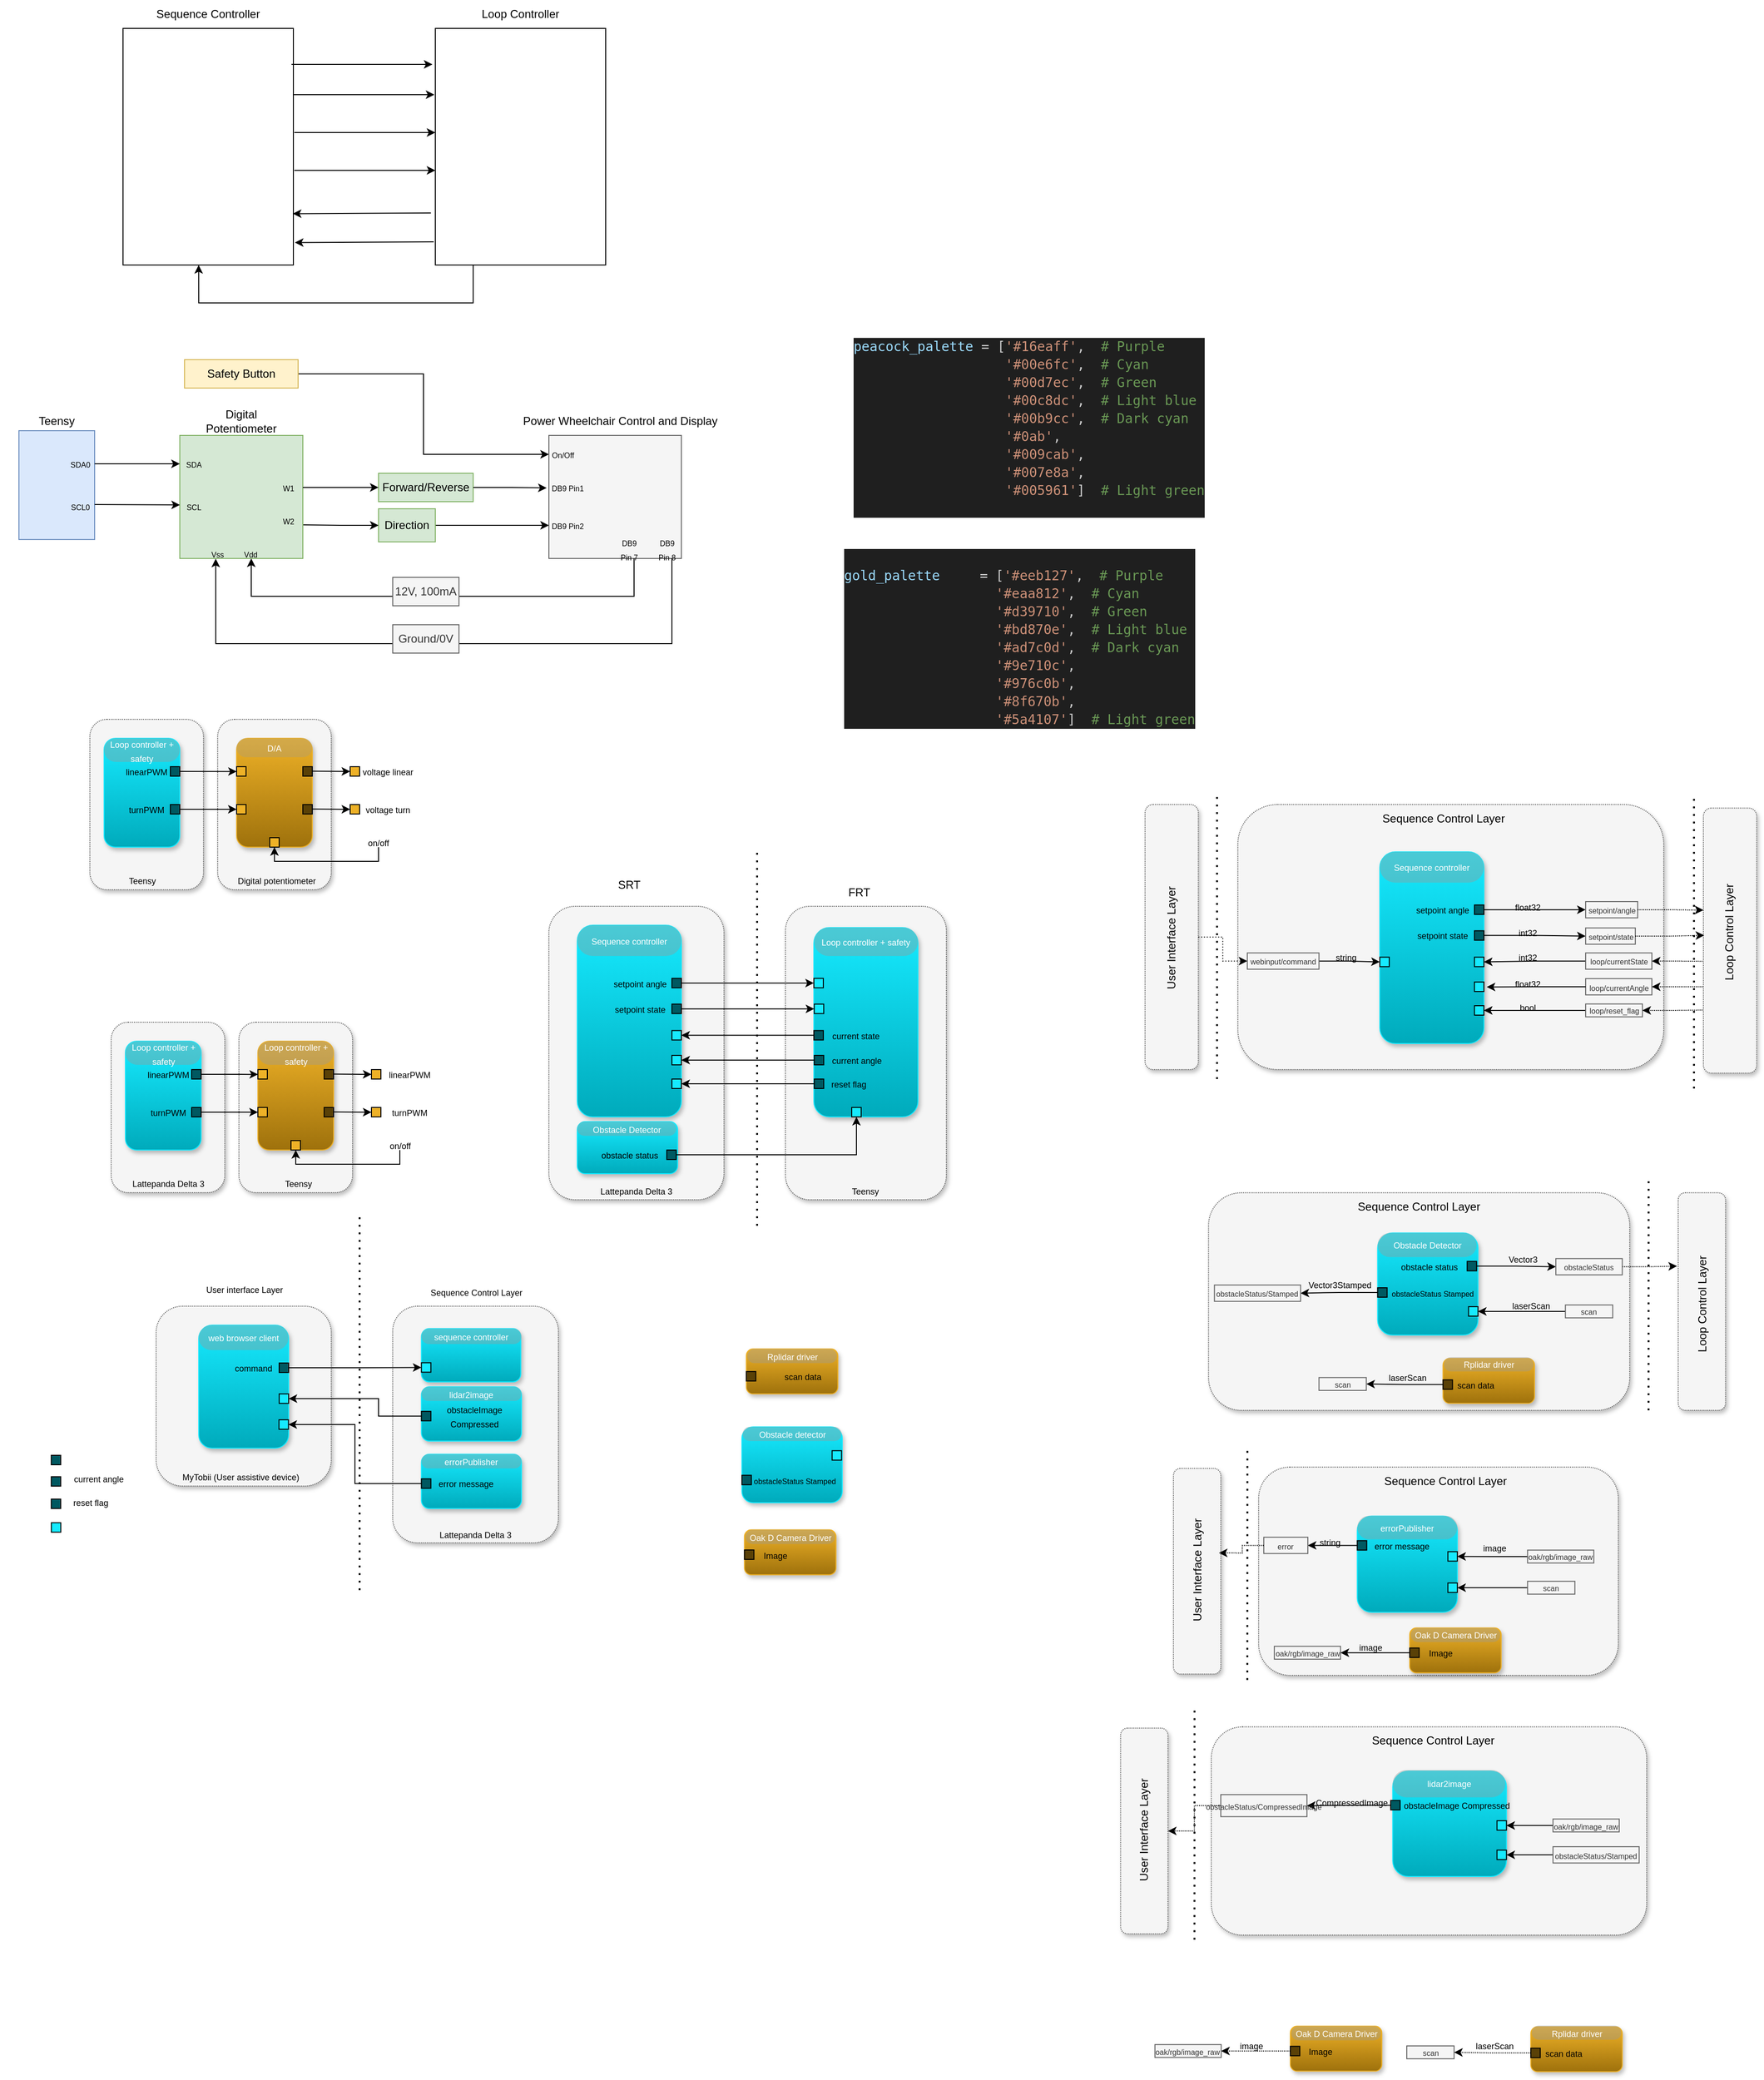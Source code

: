 <mxfile version="24.4.10" type="github">
  <diagram name="Page-1" id="mmhT-Pex-2ySGfsCANb3">
    <mxGraphModel dx="1775" dy="449" grid="1" gridSize="10" guides="1" tooltips="1" connect="1" arrows="1" fold="1" page="1" pageScale="1" pageWidth="850" pageHeight="1100" math="0" shadow="0">
      <root>
        <mxCell id="0" />
        <mxCell id="1" parent="0" />
        <mxCell id="Z1UlBzUu_GviTp-OW2ac-56" value="" style="rounded=1;whiteSpace=wrap;html=1;fillColor=#f5f5f5;fontColor=#333333;strokeColor=#666666;dashed=1;dashPattern=1 1;shadow=1;" vertex="1" parent="1">
          <mxGeometry x="1230" y="1974.41" width="460" height="220" as="geometry" />
        </mxCell>
        <mxCell id="Z1UlBzUu_GviTp-OW2ac-57" value="" style="endArrow=none;dashed=1;html=1;dashPattern=1 3;strokeWidth=2;rounded=0;" edge="1" parent="1">
          <mxGeometry width="50" height="50" relative="1" as="geometry">
            <mxPoint x="1212.18" y="2199.27" as="sourcePoint" />
            <mxPoint x="1212.26" y="1954.41" as="targetPoint" />
          </mxGeometry>
        </mxCell>
        <mxCell id="Z1UlBzUu_GviTp-OW2ac-58" value="" style="rounded=1;whiteSpace=wrap;html=1;fillColor=#f5f5f5;fontColor=#333333;strokeColor=#666666;dashed=1;dashPattern=1 1;shadow=1;" vertex="1" parent="1">
          <mxGeometry x="1134.15" y="1975.73" width="50" height="217.36" as="geometry" />
        </mxCell>
        <mxCell id="Z1UlBzUu_GviTp-OW2ac-59" value="User Interface Layer" style="text;html=1;align=center;verticalAlign=middle;whiteSpace=wrap;rounded=0;rotation=-90;" vertex="1" parent="1">
          <mxGeometry x="1070.92" y="2067.93" width="176.46" height="30" as="geometry" />
        </mxCell>
        <mxCell id="Z1UlBzUu_GviTp-OW2ac-35" value="" style="rounded=1;whiteSpace=wrap;html=1;fillColor=#f5f5f5;fontColor=#333333;strokeColor=#666666;dashed=1;dashPattern=1 1;shadow=1;" vertex="1" parent="1">
          <mxGeometry x="1280" y="1700" width="380" height="220" as="geometry" />
        </mxCell>
        <mxCell id="Z1UlBzUu_GviTp-OW2ac-36" value="Sequence Control Layer" style="text;html=1;align=center;verticalAlign=middle;whiteSpace=wrap;rounded=0;" vertex="1" parent="1">
          <mxGeometry x="1377.54" y="1700.14" width="198.85" height="30" as="geometry" />
        </mxCell>
        <mxCell id="Z1UlBzUu_GviTp-OW2ac-37" value="" style="endArrow=none;dashed=1;html=1;dashPattern=1 3;strokeWidth=2;rounded=0;" edge="1" parent="1">
          <mxGeometry width="50" height="50" relative="1" as="geometry">
            <mxPoint x="1268.03" y="1924.86" as="sourcePoint" />
            <mxPoint x="1268.11" y="1680" as="targetPoint" />
          </mxGeometry>
        </mxCell>
        <mxCell id="Z1UlBzUu_GviTp-OW2ac-38" value="" style="rounded=1;whiteSpace=wrap;html=1;fillColor=#f5f5f5;fontColor=#333333;strokeColor=#666666;dashed=1;dashPattern=1 1;shadow=1;" vertex="1" parent="1">
          <mxGeometry x="1190" y="1701.32" width="50" height="217.36" as="geometry" />
        </mxCell>
        <mxCell id="Z1UlBzUu_GviTp-OW2ac-39" value="User Interface Layer" style="text;html=1;align=center;verticalAlign=middle;whiteSpace=wrap;rounded=0;rotation=-90;" vertex="1" parent="1">
          <mxGeometry x="1126.77" y="1793.52" width="176.46" height="30" as="geometry" />
        </mxCell>
        <mxCell id="Z1UlBzUu_GviTp-OW2ac-25" value="" style="rounded=1;whiteSpace=wrap;html=1;fillColor=#f5f5f5;fontColor=#333333;strokeColor=#666666;dashed=1;dashPattern=1 1;shadow=1;" vertex="1" parent="1">
          <mxGeometry x="1227.07" y="1410.14" width="445.01" height="229.86" as="geometry" />
        </mxCell>
        <mxCell id="Z1UlBzUu_GviTp-OW2ac-26" value="Sequence Control Layer" style="text;html=1;align=center;verticalAlign=middle;whiteSpace=wrap;rounded=0;" vertex="1" parent="1">
          <mxGeometry x="1350.15" y="1410.14" width="198.85" height="30" as="geometry" />
        </mxCell>
        <mxCell id="Z1UlBzUu_GviTp-OW2ac-2" value="" style="rounded=1;whiteSpace=wrap;html=1;fillColor=#f5f5f5;fontColor=#333333;strokeColor=#666666;dashed=1;dashPattern=1 1;shadow=1;" vertex="1" parent="1">
          <mxGeometry x="1160" y="1000" width="56.24" height="280" as="geometry" />
        </mxCell>
        <mxCell id="zPKu9c6Tq6T2r7FvCA2u-116" value="" style="rounded=1;whiteSpace=wrap;html=1;fillColor=#f5f5f5;fontColor=#333333;strokeColor=#666666;dashed=1;dashPattern=1 1;shadow=1;" parent="1" vertex="1">
          <mxGeometry x="1258.03" y="1000" width="450" height="280" as="geometry" />
        </mxCell>
        <mxCell id="6i7rax9iIgS6po6T7Pem-71" value="" style="endArrow=none;dashed=1;html=1;dashPattern=1 3;strokeWidth=2;rounded=0;" parent="1" edge="1">
          <mxGeometry width="50" height="50" relative="1" as="geometry">
            <mxPoint x="750" y="1445" as="sourcePoint" />
            <mxPoint x="750" y="1045" as="targetPoint" />
          </mxGeometry>
        </mxCell>
        <mxCell id="OU8EpIYlkXX6cTPL9Aab-47" value="" style="rounded=1;whiteSpace=wrap;html=1;fillColor=#f5f5f5;fontColor=#333333;strokeColor=#666666;dashed=1;dashPattern=1 1;shadow=1;" parent="1" vertex="1">
          <mxGeometry x="45" y="910" width="120" height="180" as="geometry" />
        </mxCell>
        <mxCell id="OU8EpIYlkXX6cTPL9Aab-46" value="" style="rounded=1;whiteSpace=wrap;html=1;fillColor=#f5f5f5;fontColor=#333333;strokeColor=#666666;dashed=1;dashPattern=1 1;glass=0;shadow=1;" parent="1" vertex="1">
          <mxGeometry x="180" y="910" width="120" height="180" as="geometry" />
        </mxCell>
        <mxCell id="EqBaHVZNQgICD4WXDvI4-1" value="" style="rounded=0;whiteSpace=wrap;html=1;" parent="1" vertex="1">
          <mxGeometry x="80" y="180" width="180" height="250" as="geometry" />
        </mxCell>
        <mxCell id="EqBaHVZNQgICD4WXDvI4-3" value="" style="rounded=0;whiteSpace=wrap;html=1;" parent="1" vertex="1">
          <mxGeometry x="410" y="180" width="180" height="250" as="geometry" />
        </mxCell>
        <mxCell id="EqBaHVZNQgICD4WXDvI4-4" value="Sequence Controller" style="text;html=1;align=center;verticalAlign=middle;whiteSpace=wrap;rounded=0;" parent="1" vertex="1">
          <mxGeometry x="110" y="150" width="120" height="30" as="geometry" />
        </mxCell>
        <mxCell id="EqBaHVZNQgICD4WXDvI4-5" value="Loop Controller" style="text;html=1;align=center;verticalAlign=middle;whiteSpace=wrap;rounded=0;" parent="1" vertex="1">
          <mxGeometry x="440" y="150" width="120" height="30" as="geometry" />
        </mxCell>
        <mxCell id="EqBaHVZNQgICD4WXDvI4-46" style="edgeStyle=orthogonalEdgeStyle;rounded=0;orthogonalLoop=1;jettySize=auto;html=1;entryX=0;entryY=0.5;entryDx=0;entryDy=0;" parent="1" source="EqBaHVZNQgICD4WXDvI4-8" target="EqBaHVZNQgICD4WXDvI4-19" edge="1">
          <mxGeometry relative="1" as="geometry" />
        </mxCell>
        <mxCell id="EqBaHVZNQgICD4WXDvI4-8" value="Safety Button" style="text;html=1;align=center;verticalAlign=middle;whiteSpace=wrap;rounded=0;fillColor=#fff2cc;strokeColor=#d6b656;" parent="1" vertex="1">
          <mxGeometry x="145" y="530" width="120" height="30" as="geometry" />
        </mxCell>
        <mxCell id="EqBaHVZNQgICD4WXDvI4-9" value="" style="endArrow=classic;html=1;rounded=0;exitX=0.989;exitY=0.152;exitDx=0;exitDy=0;exitPerimeter=0;entryX=-0.017;entryY=0.152;entryDx=0;entryDy=0;entryPerimeter=0;" parent="1" source="EqBaHVZNQgICD4WXDvI4-1" target="EqBaHVZNQgICD4WXDvI4-3" edge="1">
          <mxGeometry width="50" height="50" relative="1" as="geometry">
            <mxPoint x="330" y="400" as="sourcePoint" />
            <mxPoint x="380" y="350" as="targetPoint" />
          </mxGeometry>
        </mxCell>
        <mxCell id="EqBaHVZNQgICD4WXDvI4-10" value="" style="endArrow=classic;html=1;rounded=0;exitX=0.989;exitY=0.152;exitDx=0;exitDy=0;exitPerimeter=0;entryX=-0.017;entryY=0.152;entryDx=0;entryDy=0;entryPerimeter=0;" parent="1" edge="1">
          <mxGeometry width="50" height="50" relative="1" as="geometry">
            <mxPoint x="260" y="250" as="sourcePoint" />
            <mxPoint x="409" y="250" as="targetPoint" />
          </mxGeometry>
        </mxCell>
        <mxCell id="EqBaHVZNQgICD4WXDvI4-11" value="" style="endArrow=classic;html=1;rounded=0;exitX=0.989;exitY=0.152;exitDx=0;exitDy=0;exitPerimeter=0;entryX=-0.017;entryY=0.152;entryDx=0;entryDy=0;entryPerimeter=0;" parent="1" edge="1">
          <mxGeometry width="50" height="50" relative="1" as="geometry">
            <mxPoint x="261" y="290" as="sourcePoint" />
            <mxPoint x="410" y="290" as="targetPoint" />
          </mxGeometry>
        </mxCell>
        <mxCell id="EqBaHVZNQgICD4WXDvI4-12" value="" style="endArrow=classic;html=1;rounded=0;exitX=0.989;exitY=0.152;exitDx=0;exitDy=0;exitPerimeter=0;entryX=-0.017;entryY=0.152;entryDx=0;entryDy=0;entryPerimeter=0;" parent="1" edge="1">
          <mxGeometry width="50" height="50" relative="1" as="geometry">
            <mxPoint x="261" y="330" as="sourcePoint" />
            <mxPoint x="410" y="330" as="targetPoint" />
          </mxGeometry>
        </mxCell>
        <mxCell id="EqBaHVZNQgICD4WXDvI4-13" value="" style="endArrow=classic;html=1;rounded=0;exitX=-0.026;exitY=0.78;exitDx=0;exitDy=0;exitPerimeter=0;entryX=0.997;entryY=0.783;entryDx=0;entryDy=0;entryPerimeter=0;" parent="1" source="EqBaHVZNQgICD4WXDvI4-3" target="EqBaHVZNQgICD4WXDvI4-1" edge="1">
          <mxGeometry width="50" height="50" relative="1" as="geometry">
            <mxPoint x="400" y="374.25" as="sourcePoint" />
            <mxPoint x="270" y="374" as="targetPoint" />
          </mxGeometry>
        </mxCell>
        <mxCell id="EqBaHVZNQgICD4WXDvI4-14" value="" style="endArrow=classic;html=1;rounded=0;exitX=-0.009;exitY=0.902;exitDx=0;exitDy=0;exitPerimeter=0;entryX=1.009;entryY=0.905;entryDx=0;entryDy=0;entryPerimeter=0;" parent="1" source="EqBaHVZNQgICD4WXDvI4-3" target="EqBaHVZNQgICD4WXDvI4-1" edge="1">
          <mxGeometry width="50" height="50" relative="1" as="geometry">
            <mxPoint x="308" y="268" as="sourcePoint" />
            <mxPoint x="264" y="405" as="targetPoint" />
          </mxGeometry>
        </mxCell>
        <mxCell id="EqBaHVZNQgICD4WXDvI4-15" value="" style="endArrow=classic;html=1;rounded=0;entryX=0.444;entryY=1;entryDx=0;entryDy=0;entryPerimeter=0;" parent="1" target="EqBaHVZNQgICD4WXDvI4-1" edge="1">
          <mxGeometry width="50" height="50" relative="1" as="geometry">
            <mxPoint x="450" y="430" as="sourcePoint" />
            <mxPoint x="264" y="470" as="targetPoint" />
            <Array as="points">
              <mxPoint x="450" y="470" />
              <mxPoint x="160" y="470" />
            </Array>
          </mxGeometry>
        </mxCell>
        <mxCell id="EqBaHVZNQgICD4WXDvI4-16" value="" style="rounded=0;whiteSpace=wrap;html=1;fillColor=#f5f5f5;fontColor=#333333;strokeColor=#666666;" parent="1" vertex="1">
          <mxGeometry x="530" y="610" width="140" height="130" as="geometry" />
        </mxCell>
        <mxCell id="EqBaHVZNQgICD4WXDvI4-17" value="Power Wheelchair Control and Display" style="text;html=1;align=center;verticalAlign=middle;resizable=0;points=[];autosize=1;strokeColor=none;fillColor=none;" parent="1" vertex="1">
          <mxGeometry x="490" y="580" width="230" height="30" as="geometry" />
        </mxCell>
        <mxCell id="EqBaHVZNQgICD4WXDvI4-19" value="&lt;font style=&quot;font-size: 8px;&quot;&gt;On/Off&lt;/font&gt;" style="text;html=1;align=center;verticalAlign=middle;whiteSpace=wrap;rounded=0;" parent="1" vertex="1">
          <mxGeometry x="530" y="620" width="30" height="20" as="geometry" />
        </mxCell>
        <mxCell id="EqBaHVZNQgICD4WXDvI4-20" value="" style="rounded=0;whiteSpace=wrap;html=1;fillColor=#d5e8d4;strokeColor=#82b366;" parent="1" vertex="1">
          <mxGeometry x="140" y="610" width="130" height="130" as="geometry" />
        </mxCell>
        <mxCell id="EqBaHVZNQgICD4WXDvI4-21" value="Digital Potentiometer" style="text;html=1;align=center;verticalAlign=middle;whiteSpace=wrap;rounded=0;" parent="1" vertex="1">
          <mxGeometry x="165" y="580" width="80" height="30" as="geometry" />
        </mxCell>
        <mxCell id="EqBaHVZNQgICD4WXDvI4-25" value="Forward/Reverse" style="text;html=1;align=center;verticalAlign=middle;whiteSpace=wrap;rounded=0;fillColor=#d5e8d4;strokeColor=#82b366;" parent="1" vertex="1">
          <mxGeometry x="350" y="650" width="100" height="30" as="geometry" />
        </mxCell>
        <mxCell id="EqBaHVZNQgICD4WXDvI4-50" style="edgeStyle=orthogonalEdgeStyle;rounded=0;orthogonalLoop=1;jettySize=auto;html=1;entryX=0;entryY=0.5;entryDx=0;entryDy=0;" parent="1" source="EqBaHVZNQgICD4WXDvI4-30" target="EqBaHVZNQgICD4WXDvI4-32" edge="1">
          <mxGeometry relative="1" as="geometry" />
        </mxCell>
        <mxCell id="EqBaHVZNQgICD4WXDvI4-30" value="Direction" style="text;html=1;align=center;verticalAlign=middle;whiteSpace=wrap;rounded=0;fillColor=#d5e8d4;strokeColor=#82b366;" parent="1" vertex="1">
          <mxGeometry x="350" y="687.5" width="60" height="35" as="geometry" />
        </mxCell>
        <mxCell id="EqBaHVZNQgICD4WXDvI4-31" value="&lt;font style=&quot;font-size: 8px;&quot;&gt;DB9 Pin1&lt;/font&gt;" style="text;html=1;align=center;verticalAlign=middle;whiteSpace=wrap;rounded=0;" parent="1" vertex="1">
          <mxGeometry x="530" y="660" width="40" height="10" as="geometry" />
        </mxCell>
        <mxCell id="EqBaHVZNQgICD4WXDvI4-32" value="&lt;font style=&quot;font-size: 8px;&quot;&gt;DB9 Pin2&lt;/font&gt;" style="text;html=1;align=center;verticalAlign=middle;whiteSpace=wrap;rounded=0;" parent="1" vertex="1">
          <mxGeometry x="530" y="700" width="40" height="10" as="geometry" />
        </mxCell>
        <mxCell id="EqBaHVZNQgICD4WXDvI4-34" style="edgeStyle=orthogonalEdgeStyle;rounded=0;orthogonalLoop=1;jettySize=auto;html=1;entryX=0.851;entryY=1.025;entryDx=0;entryDy=0;entryPerimeter=0;" parent="1" edge="1">
          <mxGeometry relative="1" as="geometry">
            <mxPoint x="620" y="740" as="sourcePoint" />
            <mxPoint x="215.5" y="740" as="targetPoint" />
            <Array as="points">
              <mxPoint x="620" y="780" />
              <mxPoint x="216" y="780" />
            </Array>
          </mxGeometry>
        </mxCell>
        <mxCell id="EqBaHVZNQgICD4WXDvI4-37" value="12V, 100mA" style="text;html=1;align=center;verticalAlign=middle;whiteSpace=wrap;rounded=0;fillColor=#f5f5f5;strokeColor=#666666;fontColor=#333333;" parent="1" vertex="1">
          <mxGeometry x="365" y="760" width="70" height="30" as="geometry" />
        </mxCell>
        <mxCell id="EqBaHVZNQgICD4WXDvI4-39" style="edgeStyle=orthogonalEdgeStyle;rounded=0;orthogonalLoop=1;jettySize=auto;html=1;entryX=0.292;entryY=1.002;entryDx=0;entryDy=0;entryPerimeter=0;" parent="1" target="EqBaHVZNQgICD4WXDvI4-20" edge="1">
          <mxGeometry relative="1" as="geometry">
            <mxPoint x="660" y="740" as="sourcePoint" />
            <mxPoint x="179.5" y="790" as="targetPoint" />
            <Array as="points">
              <mxPoint x="660" y="830" />
              <mxPoint x="178" y="830" />
            </Array>
          </mxGeometry>
        </mxCell>
        <mxCell id="EqBaHVZNQgICD4WXDvI4-40" value="Ground/0V" style="text;html=1;align=center;verticalAlign=middle;whiteSpace=wrap;rounded=0;fillColor=#f5f5f5;strokeColor=#666666;fontColor=#333333;" parent="1" vertex="1">
          <mxGeometry x="365" y="810" width="70" height="30" as="geometry" />
        </mxCell>
        <mxCell id="EqBaHVZNQgICD4WXDvI4-47" style="edgeStyle=orthogonalEdgeStyle;rounded=0;orthogonalLoop=1;jettySize=auto;html=1;entryX=1;entryY=0.423;entryDx=0;entryDy=0;entryPerimeter=0;startArrow=classic;startFill=1;endArrow=none;endFill=0;" parent="1" source="EqBaHVZNQgICD4WXDvI4-25" target="EqBaHVZNQgICD4WXDvI4-20" edge="1">
          <mxGeometry relative="1" as="geometry" />
        </mxCell>
        <mxCell id="EqBaHVZNQgICD4WXDvI4-48" style="edgeStyle=orthogonalEdgeStyle;rounded=0;orthogonalLoop=1;jettySize=auto;html=1;entryX=-0.017;entryY=0.427;entryDx=0;entryDy=0;entryPerimeter=0;" parent="1" source="EqBaHVZNQgICD4WXDvI4-25" target="EqBaHVZNQgICD4WXDvI4-16" edge="1">
          <mxGeometry relative="1" as="geometry" />
        </mxCell>
        <mxCell id="EqBaHVZNQgICD4WXDvI4-49" style="edgeStyle=orthogonalEdgeStyle;rounded=0;orthogonalLoop=1;jettySize=auto;html=1;entryX=1.004;entryY=0.727;entryDx=0;entryDy=0;entryPerimeter=0;startArrow=classic;startFill=1;endArrow=none;endFill=0;" parent="1" source="EqBaHVZNQgICD4WXDvI4-30" target="EqBaHVZNQgICD4WXDvI4-20" edge="1">
          <mxGeometry relative="1" as="geometry">
            <mxPoint x="274" y="703" as="targetPoint" />
          </mxGeometry>
        </mxCell>
        <mxCell id="EqBaHVZNQgICD4WXDvI4-52" value="&lt;font style=&quot;font-size: 8px;&quot;&gt;DB9 Pin 7&lt;br&gt;&lt;/font&gt;" style="text;html=1;align=center;verticalAlign=middle;whiteSpace=wrap;rounded=0;" parent="1" vertex="1">
          <mxGeometry x="600" y="730" width="30" as="geometry" />
        </mxCell>
        <mxCell id="EqBaHVZNQgICD4WXDvI4-53" value="&lt;font style=&quot;font-size: 8px;&quot;&gt;DB9 Pin 8&lt;br&gt;&lt;/font&gt;" style="text;html=1;align=center;verticalAlign=middle;whiteSpace=wrap;rounded=0;" parent="1" vertex="1">
          <mxGeometry x="640" y="725" width="30" height="10" as="geometry" />
        </mxCell>
        <mxCell id="EqBaHVZNQgICD4WXDvI4-57" value="&lt;font style=&quot;font-size: 8px;&quot;&gt;W1&lt;/font&gt;" style="text;html=1;align=center;verticalAlign=middle;whiteSpace=wrap;rounded=0;" parent="1" vertex="1">
          <mxGeometry x="240" y="655" width="30" height="20" as="geometry" />
        </mxCell>
        <mxCell id="EqBaHVZNQgICD4WXDvI4-58" value="&lt;font style=&quot;font-size: 8px;&quot;&gt;W2&lt;/font&gt;" style="text;html=1;align=center;verticalAlign=middle;whiteSpace=wrap;rounded=0;" parent="1" vertex="1">
          <mxGeometry x="240" y="690" width="30" height="20" as="geometry" />
        </mxCell>
        <mxCell id="EqBaHVZNQgICD4WXDvI4-60" value="&lt;font style=&quot;font-size: 8px;&quot;&gt;Vdd&lt;/font&gt;" style="text;html=1;align=center;verticalAlign=middle;whiteSpace=wrap;rounded=0;" parent="1" vertex="1">
          <mxGeometry x="200" y="725" width="30" height="20" as="geometry" />
        </mxCell>
        <mxCell id="EqBaHVZNQgICD4WXDvI4-61" value="&lt;font style=&quot;font-size: 8px;&quot;&gt;Vss&lt;/font&gt;" style="text;html=1;align=center;verticalAlign=middle;whiteSpace=wrap;rounded=0;" parent="1" vertex="1">
          <mxGeometry x="165" y="725" width="30" height="20" as="geometry" />
        </mxCell>
        <mxCell id="EqBaHVZNQgICD4WXDvI4-62" value="" style="rounded=0;whiteSpace=wrap;html=1;fillColor=#dae8fc;strokeColor=#6c8ebf;" parent="1" vertex="1">
          <mxGeometry x="-30" y="605" width="80" height="115" as="geometry" />
        </mxCell>
        <mxCell id="EqBaHVZNQgICD4WXDvI4-63" value="Teensy" style="text;html=1;align=center;verticalAlign=middle;whiteSpace=wrap;rounded=0;" parent="1" vertex="1">
          <mxGeometry x="-50" y="580" width="120" height="30" as="geometry" />
        </mxCell>
        <mxCell id="EqBaHVZNQgICD4WXDvI4-68" value="" style="endArrow=classic;html=1;rounded=0;exitX=1;exitY=0.5;exitDx=0;exitDy=0;" parent="1" source="EqBaHVZNQgICD4WXDvI4-74" edge="1">
          <mxGeometry width="50" height="50" relative="1" as="geometry">
            <mxPoint x="140" y="700" as="sourcePoint" />
            <mxPoint x="140" y="640" as="targetPoint" />
          </mxGeometry>
        </mxCell>
        <mxCell id="EqBaHVZNQgICD4WXDvI4-69" value="" style="endArrow=classic;html=1;rounded=0;entryX=0.001;entryY=0.565;entryDx=0;entryDy=0;entryPerimeter=0;" parent="1" target="EqBaHVZNQgICD4WXDvI4-20" edge="1">
          <mxGeometry width="50" height="50" relative="1" as="geometry">
            <mxPoint x="50" y="683" as="sourcePoint" />
            <mxPoint x="190" y="650" as="targetPoint" />
          </mxGeometry>
        </mxCell>
        <mxCell id="EqBaHVZNQgICD4WXDvI4-70" value="&lt;font style=&quot;font-size: 8px;&quot;&gt;SDA&lt;/font&gt;" style="text;html=1;align=center;verticalAlign=middle;whiteSpace=wrap;rounded=0;" parent="1" vertex="1">
          <mxGeometry x="140" y="630" width="30" height="20" as="geometry" />
        </mxCell>
        <mxCell id="EqBaHVZNQgICD4WXDvI4-71" value="&lt;font style=&quot;font-size: 8px;&quot;&gt;SCL&lt;/font&gt;" style="text;html=1;align=center;verticalAlign=middle;whiteSpace=wrap;rounded=0;" parent="1" vertex="1">
          <mxGeometry x="140" y="675" width="30" height="20" as="geometry" />
        </mxCell>
        <mxCell id="EqBaHVZNQgICD4WXDvI4-72" value="&lt;font style=&quot;font-size: 8px;&quot;&gt;SCL0&lt;/font&gt;" style="text;html=1;align=center;verticalAlign=middle;whiteSpace=wrap;rounded=0;" parent="1" vertex="1">
          <mxGeometry x="20" y="675" width="30" height="20" as="geometry" />
        </mxCell>
        <mxCell id="EqBaHVZNQgICD4WXDvI4-74" value="&lt;font style=&quot;font-size: 8px;&quot;&gt;SDA0&lt;/font&gt;" style="text;html=1;align=center;verticalAlign=middle;whiteSpace=wrap;rounded=0;" parent="1" vertex="1">
          <mxGeometry x="20" y="630" width="30" height="20" as="geometry" />
        </mxCell>
        <mxCell id="OU8EpIYlkXX6cTPL9Aab-1" value="" style="rounded=1;whiteSpace=wrap;html=1;fillColor=#16eaff;strokeColor=#16eaff;gradientColor=#00aabb;shadow=1;" parent="1" vertex="1">
          <mxGeometry x="60" y="930" width="80" height="115" as="geometry" />
        </mxCell>
        <mxCell id="OU8EpIYlkXX6cTPL9Aab-2" value="&lt;font color=&quot;#ffffff&quot; style=&quot;font-size: 9px;&quot;&gt;Loop controller + safety&lt;/font&gt;" style="text;html=1;align=center;verticalAlign=middle;whiteSpace=wrap;rounded=1;fillColor=#9a9996;opacity=40;arcSize=50;" parent="1" vertex="1">
          <mxGeometry x="60" y="930" width="80" height="25" as="geometry" />
        </mxCell>
        <mxCell id="OU8EpIYlkXX6cTPL9Aab-3" value="" style="rounded=1;whiteSpace=wrap;html=1;fillColor=#eeb127;strokeColor=#EEB127;gradientColor=#9e710c;glass=0;shadow=1;" parent="1" vertex="1">
          <mxGeometry x="200" y="930" width="80" height="115" as="geometry" />
        </mxCell>
        <mxCell id="OU8EpIYlkXX6cTPL9Aab-5" value="&lt;font color=&quot;#ffffff&quot; style=&quot;font-size: 9px;&quot;&gt;D/A&lt;/font&gt;" style="text;html=1;align=center;verticalAlign=middle;whiteSpace=wrap;rounded=1;fillColor=#9a9996;gradientColor=none;perimeterSpacing=0;opacity=30;arcSize=50;" parent="1" vertex="1">
          <mxGeometry x="200" y="930" width="80" height="20" as="geometry" />
        </mxCell>
        <mxCell id="OU8EpIYlkXX6cTPL9Aab-6" value="&lt;div style=&quot;color: #cccccc;background-color: #1f1f1f;font-family: &#39;Droid Sans Mono&#39;, &#39;monospace&#39;, monospace;font-weight: normal;font-size: 14px;line-height: 19px;white-space: pre;&quot;&gt;&lt;div&gt;&lt;span style=&quot;color: #9cdcfe;&quot;&gt;peacock_palette&lt;/span&gt;&lt;span style=&quot;color: #cccccc;&quot;&gt; &lt;/span&gt;&lt;span style=&quot;color: #d4d4d4;&quot;&gt;=&lt;/span&gt;&lt;span style=&quot;color: #cccccc;&quot;&gt; [&lt;/span&gt;&lt;span style=&quot;color: #ce9178;&quot;&gt;&#39;#16eaff&#39;&lt;/span&gt;&lt;span style=&quot;color: #cccccc;&quot;&gt;,  &lt;/span&gt;&lt;span style=&quot;color: #6a9955;&quot;&gt;# Purple&lt;/span&gt;&lt;/div&gt;&lt;div&gt;&lt;span style=&quot;color: #cccccc;&quot;&gt;                   &lt;/span&gt;&lt;span style=&quot;color: #ce9178;&quot;&gt;&#39;#00e6fc&#39;&lt;/span&gt;&lt;span style=&quot;color: #cccccc;&quot;&gt;,  &lt;/span&gt;&lt;span style=&quot;color: #6a9955;&quot;&gt;# Cyan&lt;/span&gt;&lt;/div&gt;&lt;div&gt;&lt;span style=&quot;color: #cccccc;&quot;&gt;                   &lt;/span&gt;&lt;span style=&quot;color: #ce9178;&quot;&gt;&#39;#00d7ec&#39;&lt;/span&gt;&lt;span style=&quot;color: #cccccc;&quot;&gt;,  &lt;/span&gt;&lt;span style=&quot;color: #6a9955;&quot;&gt;# Green&lt;/span&gt;&lt;/div&gt;&lt;div&gt;&lt;span style=&quot;color: #cccccc;&quot;&gt;                   &lt;/span&gt;&lt;span style=&quot;color: #ce9178;&quot;&gt;&#39;#00c8dc&#39;&lt;/span&gt;&lt;span style=&quot;color: #cccccc;&quot;&gt;,  &lt;/span&gt;&lt;span style=&quot;color: #6a9955;&quot;&gt;# Light blue&lt;/span&gt;&lt;/div&gt;&lt;div&gt;&lt;span style=&quot;color: #cccccc;&quot;&gt;                   &lt;/span&gt;&lt;span style=&quot;color: #ce9178;&quot;&gt;&#39;#00b9cc&#39;&lt;/span&gt;&lt;span style=&quot;color: #cccccc;&quot;&gt;,  &lt;/span&gt;&lt;span style=&quot;color: #6a9955;&quot;&gt;# Dark cyan&lt;/span&gt;&lt;/div&gt;&lt;div&gt;&lt;span style=&quot;color: #cccccc;&quot;&gt;                   &lt;/span&gt;&lt;span style=&quot;color: #ce9178;&quot;&gt;&#39;#0ab&#39;&lt;/span&gt;&lt;span style=&quot;color: #cccccc;&quot;&gt;,&lt;/span&gt;&lt;/div&gt;&lt;div&gt;&lt;span style=&quot;color: #cccccc;&quot;&gt;                   &lt;/span&gt;&lt;span style=&quot;color: #ce9178;&quot;&gt;&#39;#009cab&#39;&lt;/span&gt;&lt;span style=&quot;color: #cccccc;&quot;&gt;,&lt;/span&gt;&lt;/div&gt;&lt;div&gt;&lt;span style=&quot;color: #cccccc;&quot;&gt;                   &lt;/span&gt;&lt;span style=&quot;color: #ce9178;&quot;&gt;&#39;#007e8a&#39;&lt;/span&gt;&lt;span style=&quot;color: #cccccc;&quot;&gt;,&lt;/span&gt;&lt;/div&gt;&lt;div&gt;&lt;span style=&quot;color: #cccccc;&quot;&gt;                   &lt;/span&gt;&lt;span style=&quot;color: #ce9178;&quot;&gt;&#39;#005961&#39;&lt;/span&gt;&lt;span style=&quot;color: #cccccc;&quot;&gt;]  &lt;/span&gt;&lt;span style=&quot;color: #6a9955;&quot;&gt;# Light green&lt;/span&gt;&lt;/div&gt;&lt;br&gt;&lt;/div&gt;" style="text;whiteSpace=wrap;html=1;" parent="1" vertex="1">
          <mxGeometry x="850" y="500" width="400" height="210" as="geometry" />
        </mxCell>
        <mxCell id="OU8EpIYlkXX6cTPL9Aab-7" value="&lt;div style=&quot;color: #cccccc;background-color: #1f1f1f;font-family: &#39;Droid Sans Mono&#39;, &#39;monospace&#39;, monospace;font-weight: normal;font-size: 14px;line-height: 19px;white-space: pre;&quot;&gt;&lt;br&gt;&lt;div&gt;&lt;span style=&quot;color: #9cdcfe;&quot;&gt;gold_palette&lt;/span&gt;&lt;span style=&quot;color: #cccccc;&quot;&gt;     &lt;/span&gt;&lt;span style=&quot;color: #d4d4d4;&quot;&gt;=&lt;/span&gt;&lt;span style=&quot;color: #cccccc;&quot;&gt; [&lt;/span&gt;&lt;span style=&quot;color: #ce9178;&quot;&gt;&#39;#eeb127&#39;&lt;/span&gt;&lt;span style=&quot;color: #cccccc;&quot;&gt;,  &lt;/span&gt;&lt;span style=&quot;color: #6a9955;&quot;&gt;# Purple&lt;/span&gt;&lt;/div&gt;&lt;div&gt;&lt;span style=&quot;color: #cccccc;&quot;&gt;                   &lt;/span&gt;&lt;span style=&quot;color: #ce9178;&quot;&gt;&#39;#eaa812&#39;&lt;/span&gt;&lt;span style=&quot;color: #cccccc;&quot;&gt;,  &lt;/span&gt;&lt;span style=&quot;color: #6a9955;&quot;&gt;# Cyan&lt;/span&gt;&lt;/div&gt;&lt;div&gt;&lt;span style=&quot;color: #cccccc;&quot;&gt;                   &lt;/span&gt;&lt;span style=&quot;color: #ce9178;&quot;&gt;&#39;#d39710&#39;&lt;/span&gt;&lt;span style=&quot;color: #cccccc;&quot;&gt;,  &lt;/span&gt;&lt;span style=&quot;color: #6a9955;&quot;&gt;# Green&lt;/span&gt;&lt;/div&gt;&lt;div&gt;&lt;span style=&quot;color: #cccccc;&quot;&gt;                   &lt;/span&gt;&lt;span style=&quot;color: #ce9178;&quot;&gt;&#39;#bd870e&#39;&lt;/span&gt;&lt;span style=&quot;color: #cccccc;&quot;&gt;,  &lt;/span&gt;&lt;span style=&quot;color: #6a9955;&quot;&gt;# Light blue&lt;/span&gt;&lt;/div&gt;&lt;div&gt;&lt;span style=&quot;color: #cccccc;&quot;&gt;                   &lt;/span&gt;&lt;span style=&quot;color: #ce9178;&quot;&gt;&#39;#ad7c0d&#39;&lt;/span&gt;&lt;span style=&quot;color: #cccccc;&quot;&gt;,  &lt;/span&gt;&lt;span style=&quot;color: #6a9955;&quot;&gt;# Dark cyan&lt;/span&gt;&lt;/div&gt;&lt;div&gt;&lt;span style=&quot;color: #cccccc;&quot;&gt;                   &lt;/span&gt;&lt;span style=&quot;color: #ce9178;&quot;&gt;&#39;#9e710c&#39;&lt;/span&gt;&lt;span style=&quot;color: #cccccc;&quot;&gt;,&lt;/span&gt;&lt;/div&gt;&lt;div&gt;&lt;span style=&quot;color: #cccccc;&quot;&gt;                   &lt;/span&gt;&lt;span style=&quot;color: #ce9178;&quot;&gt;&#39;#976c0b&#39;&lt;/span&gt;&lt;span style=&quot;color: #cccccc;&quot;&gt;,&lt;/span&gt;&lt;/div&gt;&lt;div&gt;&lt;span style=&quot;color: #cccccc;&quot;&gt;                   &lt;/span&gt;&lt;span style=&quot;color: #ce9178;&quot;&gt;&#39;#8f670b&#39;&lt;/span&gt;&lt;span style=&quot;color: #cccccc;&quot;&gt;,&lt;/span&gt;&lt;/div&gt;&lt;div&gt;&lt;span style=&quot;color: #cccccc;&quot;&gt;                   &lt;/span&gt;&lt;span style=&quot;color: #ce9178;&quot;&gt;&#39;#5a4107&#39;&lt;/span&gt;&lt;span style=&quot;color: #cccccc;&quot;&gt;]  &lt;/span&gt;&lt;span style=&quot;color: #6a9955;&quot;&gt;# Light green&lt;/span&gt;&lt;/div&gt;&lt;/div&gt;" style="text;whiteSpace=wrap;html=1;" parent="1" vertex="1">
          <mxGeometry x="840" y="722.5" width="400" height="210" as="geometry" />
        </mxCell>
        <mxCell id="OU8EpIYlkXX6cTPL9Aab-11" value="" style="endArrow=classic;html=1;rounded=0;exitX=1;exitY=0.5;exitDx=0;exitDy=0;entryX=0.002;entryY=0.305;entryDx=0;entryDy=0;entryPerimeter=0;" parent="1" source="OU8EpIYlkXX6cTPL9Aab-20" target="OU8EpIYlkXX6cTPL9Aab-3" edge="1">
          <mxGeometry width="50" height="50" relative="1" as="geometry">
            <mxPoint x="150" y="1020" as="sourcePoint" />
            <mxPoint x="200" y="970" as="targetPoint" />
          </mxGeometry>
        </mxCell>
        <mxCell id="OU8EpIYlkXX6cTPL9Aab-12" value="" style="endArrow=classic;html=1;rounded=0;exitX=1;exitY=0.5;exitDx=0;exitDy=0;entryX=0;entryY=0.5;entryDx=0;entryDy=0;" parent="1" source="OU8EpIYlkXX6cTPL9Aab-21" target="OU8EpIYlkXX6cTPL9Aab-24" edge="1">
          <mxGeometry width="50" height="50" relative="1" as="geometry">
            <mxPoint x="140" y="1000" as="sourcePoint" />
            <mxPoint x="220" y="1005" as="targetPoint" />
          </mxGeometry>
        </mxCell>
        <mxCell id="OU8EpIYlkXX6cTPL9Aab-14" value="&lt;font style=&quot;font-size: 9px;&quot;&gt;linearPWM&lt;/font&gt;" style="text;html=1;align=center;verticalAlign=middle;whiteSpace=wrap;rounded=0;" parent="1" vertex="1">
          <mxGeometry x="85" y="960" width="40" height="10" as="geometry" />
        </mxCell>
        <mxCell id="OU8EpIYlkXX6cTPL9Aab-15" value="&lt;font style=&quot;font-size: 9px;&quot;&gt;turnPWM&lt;/font&gt;" style="text;html=1;align=center;verticalAlign=middle;whiteSpace=wrap;rounded=0;" parent="1" vertex="1">
          <mxGeometry x="85" y="1000" width="40" height="10" as="geometry" />
        </mxCell>
        <mxCell id="OU8EpIYlkXX6cTPL9Aab-44" style="edgeStyle=orthogonalEdgeStyle;rounded=0;orthogonalLoop=1;jettySize=auto;html=1;entryX=0.5;entryY=1;entryDx=0;entryDy=0;" parent="1" source="OU8EpIYlkXX6cTPL9Aab-16" target="OU8EpIYlkXX6cTPL9Aab-35" edge="1">
          <mxGeometry relative="1" as="geometry">
            <Array as="points">
              <mxPoint x="350" y="1060" />
              <mxPoint x="240" y="1060" />
            </Array>
          </mxGeometry>
        </mxCell>
        <mxCell id="OU8EpIYlkXX6cTPL9Aab-16" value="&lt;font style=&quot;font-size: 9px;&quot;&gt;on/off&lt;/font&gt;" style="text;html=1;align=center;verticalAlign=middle;whiteSpace=wrap;rounded=0;" parent="1" vertex="1">
          <mxGeometry x="330" y="1035" width="40" height="10" as="geometry" />
        </mxCell>
        <mxCell id="OU8EpIYlkXX6cTPL9Aab-20" value="" style="rounded=0;whiteSpace=wrap;html=1;fillColor=#005961;" parent="1" vertex="1">
          <mxGeometry x="130" y="960" width="10" height="10" as="geometry" />
        </mxCell>
        <mxCell id="OU8EpIYlkXX6cTPL9Aab-21" value="" style="rounded=0;whiteSpace=wrap;html=1;fillColor=#005961;" parent="1" vertex="1">
          <mxGeometry x="130" y="1000" width="10" height="10" as="geometry" />
        </mxCell>
        <mxCell id="OU8EpIYlkXX6cTPL9Aab-22" value="" style="rounded=0;whiteSpace=wrap;html=1;fillColor=#eeb127;" parent="1" vertex="1">
          <mxGeometry x="200" y="960" width="10" height="10" as="geometry" />
        </mxCell>
        <mxCell id="OU8EpIYlkXX6cTPL9Aab-24" value="" style="rounded=0;whiteSpace=wrap;html=1;fillColor=#eeb127;" parent="1" vertex="1">
          <mxGeometry x="200" y="1000" width="10" height="10" as="geometry" />
        </mxCell>
        <mxCell id="OU8EpIYlkXX6cTPL9Aab-25" value="" style="rounded=0;whiteSpace=wrap;html=1;fillColor=#5a4107;" parent="1" vertex="1">
          <mxGeometry x="270" y="960" width="10" height="10" as="geometry" />
        </mxCell>
        <mxCell id="OU8EpIYlkXX6cTPL9Aab-26" value="" style="rounded=0;whiteSpace=wrap;html=1;fillColor=#5a4107;" parent="1" vertex="1">
          <mxGeometry x="270" y="1000" width="10" height="10" as="geometry" />
        </mxCell>
        <mxCell id="OU8EpIYlkXX6cTPL9Aab-27" value="" style="endArrow=classic;html=1;rounded=0;exitX=1;exitY=0.5;exitDx=0;exitDy=0;" parent="1" edge="1">
          <mxGeometry width="50" height="50" relative="1" as="geometry">
            <mxPoint x="280" y="964.8" as="sourcePoint" />
            <mxPoint x="320" y="965" as="targetPoint" />
          </mxGeometry>
        </mxCell>
        <mxCell id="OU8EpIYlkXX6cTPL9Aab-28" value="" style="endArrow=classic;html=1;rounded=0;exitX=1;exitY=0.5;exitDx=0;exitDy=0;" parent="1" edge="1">
          <mxGeometry width="50" height="50" relative="1" as="geometry">
            <mxPoint x="280" y="1004.8" as="sourcePoint" />
            <mxPoint x="320" y="1005" as="targetPoint" />
          </mxGeometry>
        </mxCell>
        <mxCell id="OU8EpIYlkXX6cTPL9Aab-30" value="" style="rounded=0;whiteSpace=wrap;html=1;fillColor=#eeb127;" parent="1" vertex="1">
          <mxGeometry x="320" y="960" width="10" height="10" as="geometry" />
        </mxCell>
        <mxCell id="OU8EpIYlkXX6cTPL9Aab-31" value="" style="rounded=0;whiteSpace=wrap;html=1;fillColor=#eeb127;" parent="1" vertex="1">
          <mxGeometry x="320" y="1000" width="10" height="10" as="geometry" />
        </mxCell>
        <mxCell id="OU8EpIYlkXX6cTPL9Aab-32" value="&lt;font style=&quot;font-size: 9px;&quot;&gt;voltage linear&lt;br&gt;&lt;/font&gt;" style="text;html=1;align=center;verticalAlign=middle;whiteSpace=wrap;rounded=0;" parent="1" vertex="1">
          <mxGeometry x="330" y="960" width="60" height="10" as="geometry" />
        </mxCell>
        <mxCell id="OU8EpIYlkXX6cTPL9Aab-34" value="&lt;font style=&quot;font-size: 9px;&quot;&gt;voltage turn&lt;br&gt;&lt;/font&gt;" style="text;html=1;align=center;verticalAlign=middle;whiteSpace=wrap;rounded=0;" parent="1" vertex="1">
          <mxGeometry x="330" y="1000" width="60" height="10" as="geometry" />
        </mxCell>
        <mxCell id="OU8EpIYlkXX6cTPL9Aab-35" value="" style="rounded=0;whiteSpace=wrap;html=1;fillColor=#eeb127;" parent="1" vertex="1">
          <mxGeometry x="235" y="1035" width="10" height="10" as="geometry" />
        </mxCell>
        <mxCell id="OU8EpIYlkXX6cTPL9Aab-48" value="&lt;font style=&quot;font-size: 9px;&quot;&gt;Teensy&lt;/font&gt;" style="text;html=1;align=center;verticalAlign=middle;whiteSpace=wrap;rounded=0;" parent="1" vertex="1">
          <mxGeometry x="77.5" y="1070" width="45" height="20" as="geometry" />
        </mxCell>
        <mxCell id="OU8EpIYlkXX6cTPL9Aab-49" value="&lt;font style=&quot;font-size: 9px;&quot;&gt;Digital potentiometer&lt;/font&gt;" style="text;html=1;align=center;verticalAlign=middle;whiteSpace=wrap;rounded=0;" parent="1" vertex="1">
          <mxGeometry x="200" y="1070" width="85" height="20" as="geometry" />
        </mxCell>
        <mxCell id="OU8EpIYlkXX6cTPL9Aab-50" value="" style="rounded=1;whiteSpace=wrap;html=1;fillColor=#f5f5f5;fontColor=#333333;strokeColor=#666666;dashed=1;dashPattern=1 1;shadow=1;" parent="1" vertex="1">
          <mxGeometry x="67.5" y="1230" width="120" height="180" as="geometry" />
        </mxCell>
        <mxCell id="OU8EpIYlkXX6cTPL9Aab-51" value="" style="rounded=1;whiteSpace=wrap;html=1;fillColor=#f5f5f5;fontColor=#333333;strokeColor=#666666;dashed=1;dashPattern=1 1;glass=0;shadow=1;" parent="1" vertex="1">
          <mxGeometry x="202.5" y="1230" width="120" height="180" as="geometry" />
        </mxCell>
        <mxCell id="OU8EpIYlkXX6cTPL9Aab-52" value="" style="rounded=1;whiteSpace=wrap;html=1;fillColor=#16eaff;strokeColor=#16eaff;gradientColor=#00aabb;shadow=1;" parent="1" vertex="1">
          <mxGeometry x="82.5" y="1250" width="80" height="115" as="geometry" />
        </mxCell>
        <mxCell id="OU8EpIYlkXX6cTPL9Aab-53" value="&lt;font color=&quot;#ffffff&quot; style=&quot;font-size: 9px;&quot;&gt;Loop controller + safety&lt;/font&gt;" style="text;html=1;align=center;verticalAlign=middle;whiteSpace=wrap;rounded=1;fillColor=#9a9996;opacity=40;arcSize=50;" parent="1" vertex="1">
          <mxGeometry x="82.5" y="1250" width="80" height="25" as="geometry" />
        </mxCell>
        <mxCell id="OU8EpIYlkXX6cTPL9Aab-54" value="" style="rounded=1;whiteSpace=wrap;html=1;fillColor=#eeb127;strokeColor=#EEB127;gradientColor=#9e710c;glass=0;shadow=1;" parent="1" vertex="1">
          <mxGeometry x="222.5" y="1250" width="80" height="115" as="geometry" />
        </mxCell>
        <mxCell id="OU8EpIYlkXX6cTPL9Aab-56" value="" style="endArrow=classic;html=1;rounded=0;exitX=1;exitY=0.5;exitDx=0;exitDy=0;entryX=0.002;entryY=0.305;entryDx=0;entryDy=0;entryPerimeter=0;" parent="1" source="OU8EpIYlkXX6cTPL9Aab-62" target="OU8EpIYlkXX6cTPL9Aab-54" edge="1">
          <mxGeometry width="50" height="50" relative="1" as="geometry">
            <mxPoint x="172.5" y="1340" as="sourcePoint" />
            <mxPoint x="222.5" y="1290" as="targetPoint" />
          </mxGeometry>
        </mxCell>
        <mxCell id="OU8EpIYlkXX6cTPL9Aab-57" value="" style="endArrow=classic;html=1;rounded=0;exitX=1;exitY=0.5;exitDx=0;exitDy=0;entryX=0;entryY=0.5;entryDx=0;entryDy=0;" parent="1" source="OU8EpIYlkXX6cTPL9Aab-63" target="OU8EpIYlkXX6cTPL9Aab-65" edge="1">
          <mxGeometry width="50" height="50" relative="1" as="geometry">
            <mxPoint x="162.5" y="1320" as="sourcePoint" />
            <mxPoint x="242.5" y="1325" as="targetPoint" />
          </mxGeometry>
        </mxCell>
        <mxCell id="OU8EpIYlkXX6cTPL9Aab-58" value="&lt;font style=&quot;font-size: 9px;&quot;&gt;linearPWM&lt;/font&gt;" style="text;html=1;align=center;verticalAlign=middle;whiteSpace=wrap;rounded=0;" parent="1" vertex="1">
          <mxGeometry x="107.5" y="1280" width="40" height="10" as="geometry" />
        </mxCell>
        <mxCell id="OU8EpIYlkXX6cTPL9Aab-59" value="&lt;font style=&quot;font-size: 9px;&quot;&gt;turnPWM&lt;/font&gt;" style="text;html=1;align=center;verticalAlign=middle;whiteSpace=wrap;rounded=0;" parent="1" vertex="1">
          <mxGeometry x="107.5" y="1320" width="40" height="10" as="geometry" />
        </mxCell>
        <mxCell id="OU8EpIYlkXX6cTPL9Aab-60" style="edgeStyle=orthogonalEdgeStyle;rounded=0;orthogonalLoop=1;jettySize=auto;html=1;entryX=0.5;entryY=1;entryDx=0;entryDy=0;" parent="1" source="OU8EpIYlkXX6cTPL9Aab-61" target="OU8EpIYlkXX6cTPL9Aab-74" edge="1">
          <mxGeometry relative="1" as="geometry">
            <Array as="points">
              <mxPoint x="372.5" y="1380" />
              <mxPoint x="262.5" y="1380" />
            </Array>
          </mxGeometry>
        </mxCell>
        <mxCell id="OU8EpIYlkXX6cTPL9Aab-61" value="&lt;font style=&quot;font-size: 9px;&quot;&gt;on/off&lt;/font&gt;" style="text;html=1;align=center;verticalAlign=middle;whiteSpace=wrap;rounded=0;" parent="1" vertex="1">
          <mxGeometry x="352.5" y="1355" width="40" height="10" as="geometry" />
        </mxCell>
        <mxCell id="OU8EpIYlkXX6cTPL9Aab-62" value="" style="rounded=0;whiteSpace=wrap;html=1;fillColor=#005961;" parent="1" vertex="1">
          <mxGeometry x="152.5" y="1280" width="10" height="10" as="geometry" />
        </mxCell>
        <mxCell id="OU8EpIYlkXX6cTPL9Aab-63" value="" style="rounded=0;whiteSpace=wrap;html=1;fillColor=#005961;" parent="1" vertex="1">
          <mxGeometry x="152.5" y="1320" width="10" height="10" as="geometry" />
        </mxCell>
        <mxCell id="OU8EpIYlkXX6cTPL9Aab-64" value="" style="rounded=0;whiteSpace=wrap;html=1;fillColor=#eeb127;" parent="1" vertex="1">
          <mxGeometry x="222.5" y="1280" width="10" height="10" as="geometry" />
        </mxCell>
        <mxCell id="OU8EpIYlkXX6cTPL9Aab-65" value="" style="rounded=0;whiteSpace=wrap;html=1;fillColor=#eeb127;" parent="1" vertex="1">
          <mxGeometry x="222.5" y="1320" width="10" height="10" as="geometry" />
        </mxCell>
        <mxCell id="OU8EpIYlkXX6cTPL9Aab-66" value="" style="rounded=0;whiteSpace=wrap;html=1;fillColor=#5a4107;" parent="1" vertex="1">
          <mxGeometry x="292.5" y="1280" width="10" height="10" as="geometry" />
        </mxCell>
        <mxCell id="OU8EpIYlkXX6cTPL9Aab-67" value="" style="rounded=0;whiteSpace=wrap;html=1;fillColor=#5a4107;" parent="1" vertex="1">
          <mxGeometry x="292.5" y="1320" width="10" height="10" as="geometry" />
        </mxCell>
        <mxCell id="OU8EpIYlkXX6cTPL9Aab-68" value="" style="endArrow=classic;html=1;rounded=0;exitX=1;exitY=0.5;exitDx=0;exitDy=0;" parent="1" edge="1">
          <mxGeometry width="50" height="50" relative="1" as="geometry">
            <mxPoint x="302.5" y="1284.8" as="sourcePoint" />
            <mxPoint x="342.5" y="1285" as="targetPoint" />
          </mxGeometry>
        </mxCell>
        <mxCell id="OU8EpIYlkXX6cTPL9Aab-69" value="" style="endArrow=classic;html=1;rounded=0;exitX=1;exitY=0.5;exitDx=0;exitDy=0;" parent="1" edge="1">
          <mxGeometry width="50" height="50" relative="1" as="geometry">
            <mxPoint x="302.5" y="1324.8" as="sourcePoint" />
            <mxPoint x="342.5" y="1325" as="targetPoint" />
          </mxGeometry>
        </mxCell>
        <mxCell id="OU8EpIYlkXX6cTPL9Aab-70" value="" style="rounded=0;whiteSpace=wrap;html=1;fillColor=#eeb127;" parent="1" vertex="1">
          <mxGeometry x="342.5" y="1280" width="10" height="10" as="geometry" />
        </mxCell>
        <mxCell id="OU8EpIYlkXX6cTPL9Aab-71" value="" style="rounded=0;whiteSpace=wrap;html=1;fillColor=#eeb127;" parent="1" vertex="1">
          <mxGeometry x="342.5" y="1320" width="10" height="10" as="geometry" />
        </mxCell>
        <mxCell id="OU8EpIYlkXX6cTPL9Aab-72" value="&lt;font style=&quot;font-size: 9px;&quot;&gt;linearPWM&lt;br&gt;&lt;/font&gt;" style="text;html=1;align=center;verticalAlign=middle;whiteSpace=wrap;rounded=0;" parent="1" vertex="1">
          <mxGeometry x="352.5" y="1280" width="60" height="10" as="geometry" />
        </mxCell>
        <mxCell id="OU8EpIYlkXX6cTPL9Aab-73" value="&lt;font style=&quot;font-size: 9px;&quot;&gt;turnPWM&lt;br&gt;&lt;/font&gt;" style="text;html=1;align=center;verticalAlign=middle;whiteSpace=wrap;rounded=0;" parent="1" vertex="1">
          <mxGeometry x="352.5" y="1320" width="60" height="10" as="geometry" />
        </mxCell>
        <mxCell id="OU8EpIYlkXX6cTPL9Aab-74" value="" style="rounded=0;whiteSpace=wrap;html=1;fillColor=#eeb127;" parent="1" vertex="1">
          <mxGeometry x="257.5" y="1355" width="10" height="10" as="geometry" />
        </mxCell>
        <mxCell id="OU8EpIYlkXX6cTPL9Aab-75" value="&lt;font style=&quot;font-size: 9px;&quot;&gt;Lattepanda Delta 3&lt;br&gt;&lt;/font&gt;" style="text;html=1;align=center;verticalAlign=middle;whiteSpace=wrap;rounded=0;" parent="1" vertex="1">
          <mxGeometry x="87.5" y="1390" width="80" height="20" as="geometry" />
        </mxCell>
        <mxCell id="OU8EpIYlkXX6cTPL9Aab-76" value="&lt;font style=&quot;font-size: 9px;&quot;&gt;Teensy&lt;br&gt;&lt;/font&gt;" style="text;html=1;align=center;verticalAlign=middle;whiteSpace=wrap;rounded=0;" parent="1" vertex="1">
          <mxGeometry x="222.5" y="1390" width="85" height="20" as="geometry" />
        </mxCell>
        <mxCell id="OU8EpIYlkXX6cTPL9Aab-77" value="&lt;font color=&quot;#ffffff&quot; style=&quot;font-size: 9px;&quot;&gt;Loop controller + safety&lt;/font&gt;" style="text;html=1;align=center;verticalAlign=middle;whiteSpace=wrap;rounded=1;fillColor=#9a9996;opacity=40;arcSize=50;" parent="1" vertex="1">
          <mxGeometry x="222.5" y="1250" width="80" height="25" as="geometry" />
        </mxCell>
        <mxCell id="6i7rax9iIgS6po6T7Pem-12" value="" style="rounded=1;whiteSpace=wrap;html=1;fillColor=#f5f5f5;fontColor=#333333;strokeColor=#666666;dashed=1;dashPattern=1 1;shadow=1;" parent="1" vertex="1">
          <mxGeometry x="780" y="1107.5" width="170" height="310" as="geometry" />
        </mxCell>
        <mxCell id="6i7rax9iIgS6po6T7Pem-13" value="" style="rounded=1;whiteSpace=wrap;html=1;fillColor=#16eaff;strokeColor=#16eaff;gradientColor=#00aabb;shadow=1;" parent="1" vertex="1">
          <mxGeometry x="810" y="1130" width="110" height="200" as="geometry" />
        </mxCell>
        <mxCell id="6i7rax9iIgS6po6T7Pem-14" value="&lt;font color=&quot;#ffffff&quot; style=&quot;font-size: 9px;&quot;&gt;Loop controller + safety&lt;/font&gt;" style="text;html=1;align=center;verticalAlign=middle;whiteSpace=wrap;rounded=1;fillColor=#9a9996;opacity=40;arcSize=50;" parent="1" vertex="1">
          <mxGeometry x="810.42" y="1130" width="109.58" height="30" as="geometry" />
        </mxCell>
        <mxCell id="6i7rax9iIgS6po6T7Pem-19" value="&lt;font style=&quot;font-size: 9px;&quot;&gt;Teensy&lt;br&gt;&lt;/font&gt;" style="text;html=1;align=center;verticalAlign=middle;whiteSpace=wrap;rounded=0;" parent="1" vertex="1">
          <mxGeometry x="788.34" y="1397.5" width="153.33" height="20" as="geometry" />
        </mxCell>
        <mxCell id="6i7rax9iIgS6po6T7Pem-50" value="" style="rounded=0;whiteSpace=wrap;html=1;fillColor=#005961;" parent="1" vertex="1">
          <mxGeometry x="810.0" y="1238.75" width="10" height="10" as="geometry" />
        </mxCell>
        <mxCell id="6i7rax9iIgS6po6T7Pem-1" value="" style="rounded=1;whiteSpace=wrap;html=1;fillColor=#f5f5f5;fontColor=#333333;strokeColor=#666666;dashed=1;dashPattern=1 1;shadow=1;" parent="1" vertex="1">
          <mxGeometry x="530" y="1107.5" width="185" height="310" as="geometry" />
        </mxCell>
        <mxCell id="6i7rax9iIgS6po6T7Pem-2" value="" style="rounded=1;whiteSpace=wrap;html=1;fillColor=#16eaff;strokeColor=#16eaff;gradientColor=#00aabb;shadow=1;" parent="1" vertex="1">
          <mxGeometry x="560" y="1127.5" width="110" height="202.5" as="geometry" />
        </mxCell>
        <mxCell id="6i7rax9iIgS6po6T7Pem-3" value="&lt;font style=&quot;font-size: 9px;&quot; color=&quot;#ffffff&quot;&gt;Sequence controller&lt;/font&gt;" style="text;html=1;align=center;verticalAlign=middle;whiteSpace=wrap;rounded=1;fillColor=#9a9996;opacity=40;arcSize=50;" parent="1" vertex="1">
          <mxGeometry x="560" y="1127.5" width="110" height="32.5" as="geometry" />
        </mxCell>
        <mxCell id="6i7rax9iIgS6po6T7Pem-4" value="&lt;font style=&quot;font-size: 9px;&quot;&gt;setpoint angle&lt;br&gt;&lt;/font&gt;" style="text;html=1;align=center;verticalAlign=middle;whiteSpace=wrap;rounded=0;" parent="1" vertex="1">
          <mxGeometry x="587.917" y="1180.001" width="76.667" height="17.222" as="geometry" />
        </mxCell>
        <mxCell id="6i7rax9iIgS6po6T7Pem-5" value="&lt;font style=&quot;font-size: 9px;&quot;&gt;setpoint state&lt;br&gt;&lt;/font&gt;" style="text;html=1;align=center;verticalAlign=middle;whiteSpace=wrap;rounded=0;" parent="1" vertex="1">
          <mxGeometry x="587.917" y="1207.22" width="76.667" height="17.222" as="geometry" />
        </mxCell>
        <mxCell id="6i7rax9iIgS6po6T7Pem-8" value="&lt;font style=&quot;font-size: 9px;&quot;&gt;Lattepanda Delta 3&lt;br&gt;&lt;/font&gt;" style="text;html=1;align=center;verticalAlign=middle;whiteSpace=wrap;rounded=0;" parent="1" vertex="1">
          <mxGeometry x="545.84" y="1397.5" width="153.33" height="20" as="geometry" />
        </mxCell>
        <mxCell id="6i7rax9iIgS6po6T7Pem-70" style="edgeStyle=orthogonalEdgeStyle;rounded=0;orthogonalLoop=1;jettySize=auto;html=1;entryX=0;entryY=0.5;entryDx=0;entryDy=0;" parent="1" source="6i7rax9iIgS6po6T7Pem-22" target="6i7rax9iIgS6po6T7Pem-56" edge="1">
          <mxGeometry relative="1" as="geometry" />
        </mxCell>
        <mxCell id="6i7rax9iIgS6po6T7Pem-22" value="" style="rounded=0;whiteSpace=wrap;html=1;fillColor=#005961;" parent="1" vertex="1">
          <mxGeometry x="660.0" y="1183.61" width="10" height="10" as="geometry" />
        </mxCell>
        <mxCell id="6i7rax9iIgS6po6T7Pem-69" style="edgeStyle=orthogonalEdgeStyle;rounded=0;orthogonalLoop=1;jettySize=auto;html=1;entryX=0;entryY=0.5;entryDx=0;entryDy=0;" parent="1" source="6i7rax9iIgS6po6T7Pem-23" target="6i7rax9iIgS6po6T7Pem-55" edge="1">
          <mxGeometry relative="1" as="geometry" />
        </mxCell>
        <mxCell id="6i7rax9iIgS6po6T7Pem-23" value="" style="rounded=0;whiteSpace=wrap;html=1;fillColor=#005961;" parent="1" vertex="1">
          <mxGeometry x="660.0" y="1210.83" width="10" height="10" as="geometry" />
        </mxCell>
        <mxCell id="6i7rax9iIgS6po6T7Pem-33" value="" style="rounded=0;whiteSpace=wrap;html=1;fillColor=#16eaff;" parent="1" vertex="1">
          <mxGeometry x="660.0" y="1238.75" width="10" height="10" as="geometry" />
        </mxCell>
        <mxCell id="6i7rax9iIgS6po6T7Pem-34" value="" style="rounded=0;whiteSpace=wrap;html=1;fillColor=#16eaff;" parent="1" vertex="1">
          <mxGeometry x="660.0" y="1265" width="10" height="10" as="geometry" />
        </mxCell>
        <mxCell id="6i7rax9iIgS6po6T7Pem-35" value="" style="rounded=0;whiteSpace=wrap;html=1;fillColor=#16eaff;" parent="1" vertex="1">
          <mxGeometry x="660.0" y="1290" width="10" height="10" as="geometry" />
        </mxCell>
        <mxCell id="6i7rax9iIgS6po6T7Pem-67" style="edgeStyle=orthogonalEdgeStyle;rounded=0;orthogonalLoop=1;jettySize=auto;html=1;entryX=1;entryY=0.5;entryDx=0;entryDy=0;" parent="1" source="6i7rax9iIgS6po6T7Pem-53" target="6i7rax9iIgS6po6T7Pem-34" edge="1">
          <mxGeometry relative="1" as="geometry" />
        </mxCell>
        <mxCell id="6i7rax9iIgS6po6T7Pem-53" value="" style="rounded=0;whiteSpace=wrap;html=1;fillColor=#005961;" parent="1" vertex="1">
          <mxGeometry x="810.42" y="1265" width="10" height="10" as="geometry" />
        </mxCell>
        <mxCell id="6i7rax9iIgS6po6T7Pem-66" style="edgeStyle=orthogonalEdgeStyle;rounded=0;orthogonalLoop=1;jettySize=auto;html=1;entryX=1;entryY=0.5;entryDx=0;entryDy=0;" parent="1" source="6i7rax9iIgS6po6T7Pem-54" target="6i7rax9iIgS6po6T7Pem-35" edge="1">
          <mxGeometry relative="1" as="geometry" />
        </mxCell>
        <mxCell id="6i7rax9iIgS6po6T7Pem-54" value="" style="rounded=0;whiteSpace=wrap;html=1;fillColor=#005961;" parent="1" vertex="1">
          <mxGeometry x="810.42" y="1290" width="10" height="10" as="geometry" />
        </mxCell>
        <mxCell id="6i7rax9iIgS6po6T7Pem-55" value="" style="rounded=0;whiteSpace=wrap;html=1;fillColor=#16eaff;" parent="1" vertex="1">
          <mxGeometry x="810.42" y="1210.83" width="10" height="10" as="geometry" />
        </mxCell>
        <mxCell id="6i7rax9iIgS6po6T7Pem-56" value="" style="rounded=0;whiteSpace=wrap;html=1;fillColor=#16eaff;" parent="1" vertex="1">
          <mxGeometry x="810.0" y="1183.61" width="10" height="10" as="geometry" />
        </mxCell>
        <mxCell id="6i7rax9iIgS6po6T7Pem-57" value="" style="rounded=1;whiteSpace=wrap;html=1;fillColor=#16eaff;strokeColor=#16eaff;gradientColor=#00aabb;shadow=1;" parent="1" vertex="1">
          <mxGeometry x="560" y="1335" width="106.03" height="55" as="geometry" />
        </mxCell>
        <mxCell id="6i7rax9iIgS6po6T7Pem-58" value="" style="rounded=0;whiteSpace=wrap;html=1;fillColor=#16eaff;" parent="1" vertex="1">
          <mxGeometry x="850.0" y="1320" width="10" height="10" as="geometry" />
        </mxCell>
        <mxCell id="6i7rax9iIgS6po6T7Pem-59" value="&lt;font style=&quot;font-size: 9px;&quot; color=&quot;#ffffff&quot;&gt;Obstacle Detector&lt;br&gt;&lt;/font&gt;" style="text;html=1;align=center;verticalAlign=middle;whiteSpace=wrap;rounded=1;fillColor=#9a9996;opacity=40;arcSize=50;" parent="1" vertex="1">
          <mxGeometry x="560" y="1335" width="104.58" height="15" as="geometry" />
        </mxCell>
        <mxCell id="6i7rax9iIgS6po6T7Pem-65" style="edgeStyle=orthogonalEdgeStyle;rounded=0;orthogonalLoop=1;jettySize=auto;html=1;entryX=0.5;entryY=1;entryDx=0;entryDy=0;" parent="1" source="6i7rax9iIgS6po6T7Pem-60" target="6i7rax9iIgS6po6T7Pem-58" edge="1">
          <mxGeometry relative="1" as="geometry" />
        </mxCell>
        <mxCell id="6i7rax9iIgS6po6T7Pem-60" value="" style="rounded=0;whiteSpace=wrap;html=1;fillColor=#005961;" parent="1" vertex="1">
          <mxGeometry x="654.58" y="1365" width="10" height="10" as="geometry" />
        </mxCell>
        <mxCell id="6i7rax9iIgS6po6T7Pem-61" value="&lt;font style=&quot;font-size: 9px;&quot;&gt;current state&lt;/font&gt;" style="text;html=1;align=center;verticalAlign=middle;whiteSpace=wrap;rounded=0;" parent="1" vertex="1">
          <mxGeometry x="826.47" y="1235.14" width="57.08" height="17.22" as="geometry" />
        </mxCell>
        <mxCell id="6i7rax9iIgS6po6T7Pem-62" value="&lt;font style=&quot;font-size: 9px;&quot;&gt;current angle&lt;br&gt;&lt;/font&gt;" style="text;html=1;align=center;verticalAlign=middle;whiteSpace=wrap;rounded=0;" parent="1" vertex="1">
          <mxGeometry x="821.68" y="1261.39" width="66.66" height="17.22" as="geometry" />
        </mxCell>
        <mxCell id="6i7rax9iIgS6po6T7Pem-63" value="&lt;font style=&quot;font-size: 9px;&quot;&gt;reset flag &lt;br&gt;&lt;/font&gt;" style="text;html=1;align=center;verticalAlign=middle;whiteSpace=wrap;rounded=0;" parent="1" vertex="1">
          <mxGeometry x="821.68" y="1288.2" width="49.99" height="13.61" as="geometry" />
        </mxCell>
        <mxCell id="6i7rax9iIgS6po6T7Pem-64" value="&lt;font style=&quot;font-size: 9px;&quot;&gt;obstacle status&lt;br&gt;&lt;/font&gt;" style="text;html=1;align=center;verticalAlign=middle;whiteSpace=wrap;rounded=0;" parent="1" vertex="1">
          <mxGeometry x="576.667" y="1361.39" width="76.667" height="17.222" as="geometry" />
        </mxCell>
        <mxCell id="6i7rax9iIgS6po6T7Pem-68" style="edgeStyle=orthogonalEdgeStyle;rounded=0;orthogonalLoop=1;jettySize=auto;html=1;entryX=1;entryY=0.5;entryDx=0;entryDy=0;" parent="1" source="6i7rax9iIgS6po6T7Pem-50" target="6i7rax9iIgS6po6T7Pem-33" edge="1">
          <mxGeometry relative="1" as="geometry" />
        </mxCell>
        <mxCell id="6i7rax9iIgS6po6T7Pem-72" value="SRT" style="text;html=1;align=center;verticalAlign=middle;whiteSpace=wrap;rounded=0;" parent="1" vertex="1">
          <mxGeometry x="585" y="1070" width="60" height="30" as="geometry" />
        </mxCell>
        <mxCell id="6i7rax9iIgS6po6T7Pem-73" value="FRT" style="text;html=1;align=center;verticalAlign=middle;whiteSpace=wrap;rounded=0;" parent="1" vertex="1">
          <mxGeometry x="828.34" y="1077.5" width="60" height="30" as="geometry" />
        </mxCell>
        <mxCell id="6i7rax9iIgS6po6T7Pem-75" value="" style="rounded=1;whiteSpace=wrap;html=1;fillColor=#f5f5f5;fontColor=#333333;strokeColor=#666666;dashed=1;dashPattern=1 1;shadow=1;" parent="1" vertex="1">
          <mxGeometry x="365" y="1530" width="175" height="250" as="geometry" />
        </mxCell>
        <mxCell id="6i7rax9iIgS6po6T7Pem-76" value="" style="rounded=1;whiteSpace=wrap;html=1;fillColor=#16eaff;strokeColor=#16eaff;gradientColor=#00aabb;shadow=1;" parent="1" vertex="1">
          <mxGeometry x="395.3" y="1553.61" width="105" height="56.39" as="geometry" />
        </mxCell>
        <mxCell id="6i7rax9iIgS6po6T7Pem-77" value="&lt;font color=&quot;#ffffff&quot; style=&quot;font-size: 9px;&quot;&gt;sequence controller&lt;br&gt;&lt;/font&gt;" style="text;html=1;align=center;verticalAlign=middle;whiteSpace=wrap;rounded=1;fillColor=#9a9996;opacity=40;arcSize=50;" parent="1" vertex="1">
          <mxGeometry x="395.3" y="1553.61" width="105.73" height="16.39" as="geometry" />
        </mxCell>
        <mxCell id="6i7rax9iIgS6po6T7Pem-78" value="&lt;font style=&quot;font-size: 9px;&quot;&gt;Lattepanda Delta 3&lt;br&gt;&lt;/font&gt;" style="text;html=1;align=center;verticalAlign=middle;whiteSpace=wrap;rounded=0;" parent="1" vertex="1">
          <mxGeometry x="375.84" y="1761.25" width="153.33" height="20" as="geometry" />
        </mxCell>
        <mxCell id="6i7rax9iIgS6po6T7Pem-79" value="" style="rounded=0;whiteSpace=wrap;html=1;fillColor=#005961;" parent="1" vertex="1">
          <mxGeometry x="4.17" y="1687.5" width="10" height="10" as="geometry" />
        </mxCell>
        <mxCell id="6i7rax9iIgS6po6T7Pem-80" value="" style="rounded=1;whiteSpace=wrap;html=1;fillColor=#f5f5f5;fontColor=#333333;strokeColor=#666666;dashed=1;dashPattern=1 1;shadow=1;" parent="1" vertex="1">
          <mxGeometry x="115" y="1530" width="185" height="190" as="geometry" />
        </mxCell>
        <mxCell id="6i7rax9iIgS6po6T7Pem-81" value="" style="rounded=1;whiteSpace=wrap;html=1;fillColor=#16eaff;strokeColor=#16eaff;gradientColor=#00aabb;shadow=1;" parent="1" vertex="1">
          <mxGeometry x="160" y="1550" width="95" height="130" as="geometry" />
        </mxCell>
        <mxCell id="6i7rax9iIgS6po6T7Pem-82" value="&lt;font style=&quot;font-size: 9px;&quot; color=&quot;#ffffff&quot;&gt;web browser client&lt;br&gt;&lt;/font&gt;" style="text;html=1;align=center;verticalAlign=middle;whiteSpace=wrap;rounded=1;fillColor=#9a9996;opacity=40;arcSize=50;" parent="1" vertex="1">
          <mxGeometry x="160" y="1550" width="94.79" height="26.39" as="geometry" />
        </mxCell>
        <mxCell id="6i7rax9iIgS6po6T7Pem-83" value="&lt;font style=&quot;font-size: 9px;&quot;&gt;command&lt;br&gt;&lt;/font&gt;" style="text;html=1;align=center;verticalAlign=middle;whiteSpace=wrap;rounded=0;" parent="1" vertex="1">
          <mxGeometry x="187.5" y="1586.11" width="59.58" height="17.22" as="geometry" />
        </mxCell>
        <mxCell id="6i7rax9iIgS6po6T7Pem-85" value="&lt;font style=&quot;font-size: 9px;&quot;&gt;MyTobii (User assistive device)&lt;br&gt;&lt;/font&gt;" style="text;html=1;align=center;verticalAlign=middle;whiteSpace=wrap;rounded=0;" parent="1" vertex="1">
          <mxGeometry x="128.34" y="1700.14" width="153.33" height="20" as="geometry" />
        </mxCell>
        <mxCell id="6i7rax9iIgS6po6T7Pem-86" style="edgeStyle=orthogonalEdgeStyle;rounded=0;orthogonalLoop=1;jettySize=auto;html=1;entryX=0;entryY=0.5;entryDx=0;entryDy=0;" parent="1" source="6i7rax9iIgS6po6T7Pem-87" target="6i7rax9iIgS6po6T7Pem-98" edge="1">
          <mxGeometry relative="1" as="geometry" />
        </mxCell>
        <mxCell id="6i7rax9iIgS6po6T7Pem-87" value="" style="rounded=0;whiteSpace=wrap;html=1;fillColor=#005961;" parent="1" vertex="1">
          <mxGeometry x="245.0" y="1590" width="10" height="10" as="geometry" />
        </mxCell>
        <mxCell id="6i7rax9iIgS6po6T7Pem-90" value="" style="rounded=0;whiteSpace=wrap;html=1;fillColor=#16eaff;" parent="1" vertex="1">
          <mxGeometry x="244.79" y="1650" width="10" height="10" as="geometry" />
        </mxCell>
        <mxCell id="6i7rax9iIgS6po6T7Pem-94" value="" style="rounded=0;whiteSpace=wrap;html=1;fillColor=#005961;" parent="1" vertex="1">
          <mxGeometry x="4.17" y="1710.14" width="10" height="10" as="geometry" />
        </mxCell>
        <mxCell id="6i7rax9iIgS6po6T7Pem-96" value="" style="rounded=0;whiteSpace=wrap;html=1;fillColor=#005961;" parent="1" vertex="1">
          <mxGeometry x="4.17" y="1733.75" width="10" height="10" as="geometry" />
        </mxCell>
        <mxCell id="6i7rax9iIgS6po6T7Pem-98" value="" style="rounded=0;whiteSpace=wrap;html=1;fillColor=#16eaff;" parent="1" vertex="1">
          <mxGeometry x="395.3" y="1589.72" width="10" height="10" as="geometry" />
        </mxCell>
        <mxCell id="6i7rax9iIgS6po6T7Pem-99" value="" style="rounded=1;whiteSpace=wrap;html=1;fillColor=#16eaff;strokeColor=#16eaff;gradientColor=#00aabb;shadow=1;" parent="1" vertex="1">
          <mxGeometry x="395.3" y="1615.14" width="105.73" height="57.36" as="geometry" />
        </mxCell>
        <mxCell id="6i7rax9iIgS6po6T7Pem-100" value="" style="rounded=0;whiteSpace=wrap;html=1;fillColor=#16eaff;" parent="1" vertex="1">
          <mxGeometry x="4.25" y="1758.75" width="10" height="10" as="geometry" />
        </mxCell>
        <mxCell id="6i7rax9iIgS6po6T7Pem-101" value="&lt;font style=&quot;font-size: 9px;&quot; color=&quot;#ffffff&quot;&gt;lidar2image&lt;br&gt;&lt;/font&gt;" style="text;html=1;align=center;verticalAlign=middle;whiteSpace=wrap;rounded=1;fillColor=#9a9996;opacity=40;arcSize=50;" parent="1" vertex="1">
          <mxGeometry x="395.3" y="1615.14" width="105.73" height="15" as="geometry" />
        </mxCell>
        <mxCell id="6i7rax9iIgS6po6T7Pem-158" style="edgeStyle=orthogonalEdgeStyle;rounded=0;orthogonalLoop=1;jettySize=auto;html=1;entryX=1;entryY=0.5;entryDx=0;entryDy=0;" parent="1" source="6i7rax9iIgS6po6T7Pem-103" target="6i7rax9iIgS6po6T7Pem-157" edge="1">
          <mxGeometry relative="1" as="geometry">
            <Array as="points">
              <mxPoint x="350" y="1646" />
              <mxPoint x="350" y="1628" />
            </Array>
          </mxGeometry>
        </mxCell>
        <mxCell id="6i7rax9iIgS6po6T7Pem-103" value="" style="rounded=0;whiteSpace=wrap;html=1;fillColor=#005961;" parent="1" vertex="1">
          <mxGeometry x="395.3" y="1641.11" width="10" height="10" as="geometry" />
        </mxCell>
        <mxCell id="6i7rax9iIgS6po6T7Pem-105" value="&lt;font style=&quot;font-size: 9px;&quot;&gt;current angle&lt;br&gt;&lt;/font&gt;" style="text;html=1;align=center;verticalAlign=middle;whiteSpace=wrap;rounded=0;" parent="1" vertex="1">
          <mxGeometry x="20.84" y="1702.92" width="66.66" height="17.22" as="geometry" />
        </mxCell>
        <mxCell id="6i7rax9iIgS6po6T7Pem-106" value="&lt;font style=&quot;font-size: 9px;&quot;&gt;reset flag &lt;br&gt;&lt;/font&gt;" style="text;html=1;align=center;verticalAlign=middle;whiteSpace=wrap;rounded=0;" parent="1" vertex="1">
          <mxGeometry x="20.84" y="1730.14" width="49.99" height="13.61" as="geometry" />
        </mxCell>
        <mxCell id="6i7rax9iIgS6po6T7Pem-107" value="&lt;div&gt;&lt;font style=&quot;font-size: 9px;&quot;&gt;obstacleImage&lt;/font&gt;&lt;/div&gt;&lt;div&gt;&lt;font style=&quot;font-size: 9px;&quot;&gt;Compressed&lt;/font&gt;&lt;/div&gt;" style="text;html=1;align=center;verticalAlign=middle;whiteSpace=wrap;rounded=0;" parent="1" vertex="1">
          <mxGeometry x="410" y="1637.5" width="83.11" height="17.22" as="geometry" />
        </mxCell>
        <mxCell id="6i7rax9iIgS6po6T7Pem-117" value="" style="rounded=1;whiteSpace=wrap;html=1;fillColor=#16eaff;strokeColor=#16eaff;gradientColor=#00aabb;shadow=1;" parent="1" vertex="1">
          <mxGeometry x="733.97" y="1657.5" width="106.03" height="80.14" as="geometry" />
        </mxCell>
        <mxCell id="6i7rax9iIgS6po6T7Pem-118" value="&lt;font style=&quot;font-size: 9px;&quot; color=&quot;#ffffff&quot;&gt;Obstacle detector&lt;/font&gt;" style="text;html=1;align=center;verticalAlign=middle;whiteSpace=wrap;rounded=1;fillColor=#9a9996;opacity=40;arcSize=50;" parent="1" vertex="1">
          <mxGeometry x="734.69" y="1657.5" width="104.58" height="15" as="geometry" />
        </mxCell>
        <mxCell id="6i7rax9iIgS6po6T7Pem-119" value="&lt;font style=&quot;font-size: 8px;&quot;&gt;obstacleStatus Stamped&lt;br&gt;&lt;/font&gt;" style="text;html=1;align=center;verticalAlign=middle;whiteSpace=wrap;rounded=0;" parent="1" vertex="1">
          <mxGeometry x="744.49" y="1705" width="92.08" height="17.22" as="geometry" />
        </mxCell>
        <mxCell id="6i7rax9iIgS6po6T7Pem-120" value="" style="rounded=0;whiteSpace=wrap;html=1;fillColor=#005961;" parent="1" vertex="1">
          <mxGeometry x="733.97" y="1708.61" width="10" height="10" as="geometry" />
        </mxCell>
        <mxCell id="6i7rax9iIgS6po6T7Pem-127" value="" style="rounded=1;whiteSpace=wrap;html=1;fillColor=#eeb127;strokeColor=#EEB127;gradientColor=#9e710c;glass=0;shadow=1;" parent="1" vertex="1">
          <mxGeometry x="736.67" y="1766.25" width="96.67" height="47.5" as="geometry" />
        </mxCell>
        <mxCell id="6i7rax9iIgS6po6T7Pem-130" value="&lt;font style=&quot;font-size: 9px;&quot; color=&quot;#ffffff&quot;&gt;Oak D Camera Driver&lt;br&gt;&lt;/font&gt;" style="text;html=1;align=center;verticalAlign=middle;whiteSpace=wrap;rounded=1;fillColor=#9a9996;opacity=40;arcSize=50;" parent="1" vertex="1">
          <mxGeometry x="737.72" y="1766.25" width="94.58" height="15" as="geometry" />
        </mxCell>
        <mxCell id="6i7rax9iIgS6po6T7Pem-131" value="" style="rounded=0;whiteSpace=wrap;html=1;fillColor=#5a4107;" parent="1" vertex="1">
          <mxGeometry x="736.67" y="1787.5" width="10" height="10" as="geometry" />
        </mxCell>
        <mxCell id="6i7rax9iIgS6po6T7Pem-139" value="" style="rounded=0;whiteSpace=wrap;html=1;fillColor=#16eaff;" parent="1" vertex="1">
          <mxGeometry x="829.27" y="1682.64" width="10" height="10" as="geometry" />
        </mxCell>
        <mxCell id="6i7rax9iIgS6po6T7Pem-148" value="&lt;font style=&quot;font-size: 9px;&quot;&gt;Image&lt;br&gt;&lt;/font&gt;" style="text;html=1;align=center;verticalAlign=middle;whiteSpace=wrap;rounded=0;" parent="1" vertex="1">
          <mxGeometry x="746.67" y="1783.89" width="45.32" height="17.22" as="geometry" />
        </mxCell>
        <mxCell id="6i7rax9iIgS6po6T7Pem-157" value="" style="rounded=0;whiteSpace=wrap;html=1;fillColor=#16eaff;" parent="1" vertex="1">
          <mxGeometry x="245.0" y="1622.64" width="10" height="10" as="geometry" />
        </mxCell>
        <mxCell id="6i7rax9iIgS6po6T7Pem-159" value="" style="rounded=1;whiteSpace=wrap;html=1;fillColor=#16eaff;strokeColor=#16eaff;gradientColor=#00aabb;shadow=1;" parent="1" vertex="1">
          <mxGeometry x="395.3" y="1686.39" width="105.73" height="57.36" as="geometry" />
        </mxCell>
        <mxCell id="6i7rax9iIgS6po6T7Pem-160" value="&lt;font style=&quot;font-size: 9px;&quot; color=&quot;#ffffff&quot;&gt;errorPublisher&lt;/font&gt;" style="text;html=1;align=center;verticalAlign=middle;whiteSpace=wrap;rounded=1;fillColor=#9a9996;opacity=40;arcSize=50;" parent="1" vertex="1">
          <mxGeometry x="395.3" y="1686.39" width="105.73" height="15" as="geometry" />
        </mxCell>
        <mxCell id="6i7rax9iIgS6po6T7Pem-163" style="edgeStyle=orthogonalEdgeStyle;rounded=0;orthogonalLoop=1;jettySize=auto;html=1;entryX=1;entryY=0.5;entryDx=0;entryDy=0;" parent="1" source="6i7rax9iIgS6po6T7Pem-161" target="6i7rax9iIgS6po6T7Pem-90" edge="1">
          <mxGeometry relative="1" as="geometry" />
        </mxCell>
        <mxCell id="6i7rax9iIgS6po6T7Pem-161" value="" style="rounded=0;whiteSpace=wrap;html=1;fillColor=#005961;" parent="1" vertex="1">
          <mxGeometry x="395.3" y="1712.36" width="10" height="10" as="geometry" />
        </mxCell>
        <mxCell id="6i7rax9iIgS6po6T7Pem-162" value="&lt;div&gt;&lt;font style=&quot;font-size: 9px;&quot;&gt;error message&lt;/font&gt;&lt;/div&gt;" style="text;html=1;align=center;verticalAlign=middle;whiteSpace=wrap;rounded=0;" parent="1" vertex="1">
          <mxGeometry x="410.0" y="1708.75" width="65" height="17.22" as="geometry" />
        </mxCell>
        <mxCell id="zPKu9c6Tq6T2r7FvCA2u-3" value="" style="rounded=1;whiteSpace=wrap;html=1;fillColor=#16eaff;strokeColor=#16eaff;gradientColor=#00aabb;shadow=1;" parent="1" vertex="1">
          <mxGeometry x="1408.03" y="1050" width="110" height="202.5" as="geometry" />
        </mxCell>
        <mxCell id="zPKu9c6Tq6T2r7FvCA2u-4" value="&lt;font style=&quot;font-size: 9px;&quot; color=&quot;#ffffff&quot;&gt;Sequence controller&lt;/font&gt;" style="text;html=1;align=center;verticalAlign=middle;whiteSpace=wrap;rounded=1;fillColor=#9a9996;opacity=40;arcSize=50;" parent="1" vertex="1">
          <mxGeometry x="1408.03" y="1050" width="110" height="32.5" as="geometry" />
        </mxCell>
        <mxCell id="zPKu9c6Tq6T2r7FvCA2u-5" value="&lt;font style=&quot;font-size: 9px;&quot;&gt;setpoint angle&lt;br&gt;&lt;/font&gt;" style="text;html=1;align=center;verticalAlign=middle;whiteSpace=wrap;rounded=0;" parent="1" vertex="1">
          <mxGeometry x="1435.947" y="1102.501" width="76.667" height="17.222" as="geometry" />
        </mxCell>
        <mxCell id="zPKu9c6Tq6T2r7FvCA2u-6" value="&lt;font style=&quot;font-size: 9px;&quot;&gt;setpoint state&lt;br&gt;&lt;/font&gt;" style="text;html=1;align=center;verticalAlign=middle;whiteSpace=wrap;rounded=0;" parent="1" vertex="1">
          <mxGeometry x="1435.947" y="1129.72" width="76.667" height="17.222" as="geometry" />
        </mxCell>
        <mxCell id="zPKu9c6Tq6T2r7FvCA2u-92" style="edgeStyle=orthogonalEdgeStyle;rounded=0;orthogonalLoop=1;jettySize=auto;html=1;entryX=0;entryY=0.5;entryDx=0;entryDy=0;strokeWidth=1;" parent="1" source="zPKu9c6Tq6T2r7FvCA2u-8" target="zPKu9c6Tq6T2r7FvCA2u-90" edge="1">
          <mxGeometry relative="1" as="geometry" />
        </mxCell>
        <mxCell id="zPKu9c6Tq6T2r7FvCA2u-8" value="" style="rounded=0;whiteSpace=wrap;html=1;fillColor=#005961;" parent="1" vertex="1">
          <mxGeometry x="1508.03" y="1106.11" width="10" height="10" as="geometry" />
        </mxCell>
        <mxCell id="zPKu9c6Tq6T2r7FvCA2u-89" style="edgeStyle=orthogonalEdgeStyle;rounded=0;orthogonalLoop=1;jettySize=auto;html=1;entryX=0;entryY=0.5;entryDx=0;entryDy=0;" parent="1" source="zPKu9c6Tq6T2r7FvCA2u-9" target="zPKu9c6Tq6T2r7FvCA2u-88" edge="1">
          <mxGeometry relative="1" as="geometry" />
        </mxCell>
        <mxCell id="zPKu9c6Tq6T2r7FvCA2u-9" value="" style="rounded=0;whiteSpace=wrap;html=1;fillColor=#005961;" parent="1" vertex="1">
          <mxGeometry x="1508.03" y="1133.33" width="10" height="10" as="geometry" />
        </mxCell>
        <mxCell id="zPKu9c6Tq6T2r7FvCA2u-10" value="" style="rounded=0;whiteSpace=wrap;html=1;fillColor=#16eaff;" parent="1" vertex="1">
          <mxGeometry x="1508.03" y="1161.25" width="10" height="10" as="geometry" />
        </mxCell>
        <mxCell id="zPKu9c6Tq6T2r7FvCA2u-11" value="" style="rounded=0;whiteSpace=wrap;html=1;fillColor=#16eaff;" parent="1" vertex="1">
          <mxGeometry x="1508.03" y="1187.5" width="10" height="10" as="geometry" />
        </mxCell>
        <mxCell id="zPKu9c6Tq6T2r7FvCA2u-12" value="" style="rounded=0;whiteSpace=wrap;html=1;fillColor=#16eaff;" parent="1" vertex="1">
          <mxGeometry x="1508.03" y="1212.5" width="10" height="10" as="geometry" />
        </mxCell>
        <mxCell id="zPKu9c6Tq6T2r7FvCA2u-13" value="" style="rounded=1;whiteSpace=wrap;html=1;fillColor=#16eaff;strokeColor=#16eaff;gradientColor=#00aabb;shadow=1;" parent="1" vertex="1">
          <mxGeometry x="1405.75" y="1452.64" width="106.03" height="107.86" as="geometry" />
        </mxCell>
        <mxCell id="zPKu9c6Tq6T2r7FvCA2u-14" value="&lt;font style=&quot;font-size: 9px;&quot; color=&quot;#ffffff&quot;&gt;Obstacle Detector&lt;br&gt;&lt;/font&gt;" style="text;html=1;align=center;verticalAlign=middle;whiteSpace=wrap;rounded=1;fillColor=#9a9996;opacity=40;arcSize=50;" parent="1" vertex="1">
          <mxGeometry x="1405.75" y="1452.64" width="104.58" height="25.5" as="geometry" />
        </mxCell>
        <mxCell id="zPKu9c6Tq6T2r7FvCA2u-135" style="edgeStyle=orthogonalEdgeStyle;rounded=0;orthogonalLoop=1;jettySize=auto;html=1;" parent="1" source="zPKu9c6Tq6T2r7FvCA2u-15" target="zPKu9c6Tq6T2r7FvCA2u-134" edge="1">
          <mxGeometry relative="1" as="geometry" />
        </mxCell>
        <mxCell id="zPKu9c6Tq6T2r7FvCA2u-15" value="" style="rounded=0;whiteSpace=wrap;html=1;fillColor=#005961;" parent="1" vertex="1">
          <mxGeometry x="1500.33" y="1482.64" width="10" height="10" as="geometry" />
        </mxCell>
        <mxCell id="zPKu9c6Tq6T2r7FvCA2u-16" value="&lt;font style=&quot;font-size: 9px;&quot;&gt;obstacle status&lt;br&gt;&lt;/font&gt;" style="text;html=1;align=center;verticalAlign=middle;whiteSpace=wrap;rounded=0;" parent="1" vertex="1">
          <mxGeometry x="1422.417" y="1479.03" width="76.667" height="17.222" as="geometry" />
        </mxCell>
        <mxCell id="zPKu9c6Tq6T2r7FvCA2u-58" style="edgeStyle=orthogonalEdgeStyle;rounded=0;orthogonalLoop=1;jettySize=auto;html=1;entryX=1;entryY=0.5;entryDx=0;entryDy=0;" parent="1" source="zPKu9c6Tq6T2r7FvCA2u-18" target="zPKu9c6Tq6T2r7FvCA2u-10" edge="1">
          <mxGeometry relative="1" as="geometry" />
        </mxCell>
        <mxCell id="zPKu9c6Tq6T2r7FvCA2u-18" value="&lt;font style=&quot;font-size: 8px;&quot;&gt;loop/currentState&lt;/font&gt;" style="text;html=1;align=center;verticalAlign=middle;whiteSpace=wrap;rounded=0;fillColor=#f5f5f5;fontColor=#333333;strokeColor=#666666;" parent="1" vertex="1">
          <mxGeometry x="1625.53" y="1156.75" width="70" height="17.22" as="geometry" />
        </mxCell>
        <mxCell id="zPKu9c6Tq6T2r7FvCA2u-19" value="&lt;font style=&quot;font-size: 8px;&quot;&gt;loop/currentAngle&lt;br&gt;&lt;/font&gt;" style="text;html=1;align=center;verticalAlign=middle;whiteSpace=wrap;rounded=0;fillColor=#f5f5f5;fontColor=#333333;strokeColor=#666666;" parent="1" vertex="1">
          <mxGeometry x="1625.53" y="1183.89" width="70" height="17.22" as="geometry" />
        </mxCell>
        <mxCell id="zPKu9c6Tq6T2r7FvCA2u-55" style="edgeStyle=orthogonalEdgeStyle;rounded=0;orthogonalLoop=1;jettySize=auto;html=1;entryX=1;entryY=0.5;entryDx=0;entryDy=0;" parent="1" source="zPKu9c6Tq6T2r7FvCA2u-20" target="zPKu9c6Tq6T2r7FvCA2u-12" edge="1">
          <mxGeometry relative="1" as="geometry">
            <Array as="points">
              <mxPoint x="1578.03" y="1217.36" />
              <mxPoint x="1578.03" y="1217.36" />
            </Array>
          </mxGeometry>
        </mxCell>
        <mxCell id="zPKu9c6Tq6T2r7FvCA2u-20" value="&lt;font style=&quot;font-size: 8px;&quot;&gt;loop/reset_flag &lt;br&gt;&lt;/font&gt;" style="text;html=1;align=center;verticalAlign=middle;whiteSpace=wrap;rounded=0;fillColor=#f5f5f5;fontColor=#333333;strokeColor=#666666;" parent="1" vertex="1">
          <mxGeometry x="1625.53" y="1210.69" width="60" height="13.61" as="geometry" />
        </mxCell>
        <mxCell id="zPKu9c6Tq6T2r7FvCA2u-21" value="&lt;font style=&quot;font-size: 8px;&quot;&gt;obstacleStatus Stamped&lt;br&gt;&lt;/font&gt;" style="text;html=1;align=center;verticalAlign=middle;whiteSpace=wrap;rounded=0;" parent="1" vertex="1">
          <mxGeometry x="1418.25" y="1506.89" width="92.08" height="17.22" as="geometry" />
        </mxCell>
        <mxCell id="zPKu9c6Tq6T2r7FvCA2u-110" value="" style="edgeStyle=orthogonalEdgeStyle;rounded=0;orthogonalLoop=1;jettySize=auto;html=1;" parent="1" source="zPKu9c6Tq6T2r7FvCA2u-22" target="zPKu9c6Tq6T2r7FvCA2u-109" edge="1">
          <mxGeometry relative="1" as="geometry" />
        </mxCell>
        <mxCell id="zPKu9c6Tq6T2r7FvCA2u-22" value="" style="rounded=0;whiteSpace=wrap;html=1;fillColor=#005961;" parent="1" vertex="1">
          <mxGeometry x="1405.75" y="1510.5" width="10" height="10" as="geometry" />
        </mxCell>
        <mxCell id="zPKu9c6Tq6T2r7FvCA2u-23" value="" style="rounded=0;whiteSpace=wrap;html=1;fillColor=#16eaff;" parent="1" vertex="1">
          <mxGeometry x="1501.78" y="1530.5" width="10" height="10" as="geometry" />
        </mxCell>
        <mxCell id="6i7rax9iIgS6po6T7Pem-124" value="" style="rounded=1;whiteSpace=wrap;html=1;fillColor=#eeb127;strokeColor=#EEB127;gradientColor=#9e710c;glass=0;shadow=1;" parent="1" vertex="1">
          <mxGeometry x="1567.59" y="2291.25" width="96.67" height="47.5" as="geometry" />
        </mxCell>
        <mxCell id="6i7rax9iIgS6po6T7Pem-128" value="&lt;font style=&quot;font-size: 9px;&quot; color=&quot;#ffffff&quot;&gt;Rplidar driver&lt;br&gt;&lt;/font&gt;" style="text;html=1;align=center;verticalAlign=middle;whiteSpace=wrap;rounded=1;fillColor=#9a9996;opacity=40;arcSize=50;" parent="1" vertex="1">
          <mxGeometry x="1568.64" y="2290.0" width="94.58" height="15" as="geometry" />
        </mxCell>
        <mxCell id="zPKu9c6Tq6T2r7FvCA2u-95" style="edgeStyle=orthogonalEdgeStyle;rounded=0;orthogonalLoop=1;jettySize=auto;html=1;entryX=1;entryY=0.5;entryDx=0;entryDy=0;dashed=1;dashPattern=1 1;" parent="1" source="6i7rax9iIgS6po6T7Pem-137" target="zPKu9c6Tq6T2r7FvCA2u-87" edge="1">
          <mxGeometry relative="1" as="geometry" />
        </mxCell>
        <mxCell id="6i7rax9iIgS6po6T7Pem-137" value="" style="rounded=0;whiteSpace=wrap;html=1;fillColor=#5a4107;" parent="1" vertex="1">
          <mxGeometry x="1567.59" y="2313.89" width="10" height="10" as="geometry" />
        </mxCell>
        <mxCell id="6i7rax9iIgS6po6T7Pem-142" value="&lt;font style=&quot;font-size: 9px;&quot;&gt;scan data&lt;br&gt;&lt;/font&gt;" style="text;html=1;align=center;verticalAlign=middle;whiteSpace=wrap;rounded=0;" parent="1" vertex="1">
          <mxGeometry x="1577.59" y="2310.28" width="48.95" height="17.22" as="geometry" />
        </mxCell>
        <mxCell id="zPKu9c6Tq6T2r7FvCA2u-35" value="" style="rounded=1;whiteSpace=wrap;html=1;fillColor=#eeb127;strokeColor=#EEB127;gradientColor=#9e710c;glass=0;shadow=1;" parent="1" vertex="1">
          <mxGeometry x="738.65" y="1575.14" width="96.67" height="47.5" as="geometry" />
        </mxCell>
        <mxCell id="zPKu9c6Tq6T2r7FvCA2u-36" value="&lt;font style=&quot;font-size: 9px;&quot; color=&quot;#ffffff&quot;&gt;Rplidar driver&lt;br&gt;&lt;/font&gt;" style="text;html=1;align=center;verticalAlign=middle;whiteSpace=wrap;rounded=1;fillColor=#9a9996;opacity=40;arcSize=50;" parent="1" vertex="1">
          <mxGeometry x="739.7" y="1575.14" width="94.58" height="15" as="geometry" />
        </mxCell>
        <mxCell id="zPKu9c6Tq6T2r7FvCA2u-37" value="" style="rounded=0;whiteSpace=wrap;html=1;fillColor=#5a4107;" parent="1" vertex="1">
          <mxGeometry x="738.65" y="1599.03" width="10" height="10" as="geometry" />
        </mxCell>
        <mxCell id="zPKu9c6Tq6T2r7FvCA2u-38" value="&lt;font style=&quot;font-size: 9px;&quot;&gt;scan data&lt;br&gt;&lt;/font&gt;" style="text;html=1;align=center;verticalAlign=middle;whiteSpace=wrap;rounded=0;" parent="1" vertex="1">
          <mxGeometry x="770.74" y="1595.14" width="54.57" height="17.22" as="geometry" />
        </mxCell>
        <mxCell id="zPKu9c6Tq6T2r7FvCA2u-41" value="" style="rounded=1;whiteSpace=wrap;html=1;fillColor=#eeb127;strokeColor=#EEB127;gradientColor=#9e710c;glass=0;shadow=1;" parent="1" vertex="1">
          <mxGeometry x="1313.48" y="2290.63" width="96.67" height="47.5" as="geometry" />
        </mxCell>
        <mxCell id="zPKu9c6Tq6T2r7FvCA2u-42" value="&lt;font style=&quot;font-size: 9px;&quot; color=&quot;#ffffff&quot;&gt;Oak D Camera Driver&lt;br&gt;&lt;/font&gt;" style="text;html=1;align=center;verticalAlign=middle;whiteSpace=wrap;rounded=1;fillColor=#9a9996;opacity=40;arcSize=50;" parent="1" vertex="1">
          <mxGeometry x="1314.53" y="2290.63" width="94.58" height="15" as="geometry" />
        </mxCell>
        <mxCell id="zPKu9c6Tq6T2r7FvCA2u-96" value="" style="edgeStyle=orthogonalEdgeStyle;rounded=0;orthogonalLoop=1;jettySize=auto;html=1;dashed=1;dashPattern=1 1;" parent="1" source="zPKu9c6Tq6T2r7FvCA2u-43" target="zPKu9c6Tq6T2r7FvCA2u-93" edge="1">
          <mxGeometry relative="1" as="geometry" />
        </mxCell>
        <mxCell id="zPKu9c6Tq6T2r7FvCA2u-43" value="" style="rounded=0;whiteSpace=wrap;html=1;fillColor=#5a4107;" parent="1" vertex="1">
          <mxGeometry x="1313.48" y="2311.88" width="10" height="10" as="geometry" />
        </mxCell>
        <mxCell id="zPKu9c6Tq6T2r7FvCA2u-44" value="&lt;font style=&quot;font-size: 9px;&quot;&gt;Image&lt;br&gt;&lt;/font&gt;" style="text;html=1;align=center;verticalAlign=middle;whiteSpace=wrap;rounded=0;" parent="1" vertex="1">
          <mxGeometry x="1323.48" y="2308.27" width="45.32" height="17.22" as="geometry" />
        </mxCell>
        <mxCell id="zPKu9c6Tq6T2r7FvCA2u-45" value="" style="rounded=1;whiteSpace=wrap;html=1;fillColor=#16eaff;strokeColor=#16eaff;gradientColor=#00aabb;shadow=1;" parent="1" vertex="1">
          <mxGeometry x="1421.69" y="2021.18" width="120.16" height="111.32" as="geometry" />
        </mxCell>
        <mxCell id="zPKu9c6Tq6T2r7FvCA2u-46" value="&lt;font style=&quot;font-size: 9px;&quot; color=&quot;#ffffff&quot;&gt;lidar2image&lt;br&gt;&lt;/font&gt;" style="text;html=1;align=center;verticalAlign=middle;whiteSpace=wrap;rounded=1;fillColor=#9a9996;opacity=40;arcSize=50;" parent="1" vertex="1">
          <mxGeometry x="1421.69" y="2020.0" width="119" height="28.89" as="geometry" />
        </mxCell>
        <mxCell id="zPKu9c6Tq6T2r7FvCA2u-114" style="edgeStyle=orthogonalEdgeStyle;rounded=0;orthogonalLoop=1;jettySize=auto;html=1;entryX=1;entryY=0.5;entryDx=0;entryDy=0;" parent="1" source="zPKu9c6Tq6T2r7FvCA2u-47" target="zPKu9c6Tq6T2r7FvCA2u-113" edge="1">
          <mxGeometry relative="1" as="geometry" />
        </mxCell>
        <mxCell id="zPKu9c6Tq6T2r7FvCA2u-47" value="" style="rounded=0;whiteSpace=wrap;html=1;fillColor=#005961;" parent="1" vertex="1">
          <mxGeometry x="1419.49" y="2052.15" width="10" height="10" as="geometry" />
        </mxCell>
        <mxCell id="zPKu9c6Tq6T2r7FvCA2u-48" value="&lt;div&gt;&lt;font style=&quot;font-size: 9px;&quot;&gt;obstacleImage Compressed&lt;/font&gt;&lt;/div&gt;" style="text;html=1;align=center;verticalAlign=middle;whiteSpace=wrap;rounded=0;" parent="1" vertex="1">
          <mxGeometry x="1430.06" y="2048.89" width="119.04" height="17.22" as="geometry" />
        </mxCell>
        <mxCell id="zPKu9c6Tq6T2r7FvCA2u-50" value="" style="rounded=0;whiteSpace=wrap;html=1;fillColor=#16eaff;" parent="1" vertex="1">
          <mxGeometry x="1531.85" y="2104.64" width="10" height="10" as="geometry" />
        </mxCell>
        <mxCell id="zPKu9c6Tq6T2r7FvCA2u-51" value="" style="rounded=0;whiteSpace=wrap;html=1;fillColor=#16eaff;" parent="1" vertex="1">
          <mxGeometry x="1531.85" y="2073.57" width="10" height="10" as="geometry" />
        </mxCell>
        <mxCell id="zPKu9c6Tq6T2r7FvCA2u-57" style="edgeStyle=orthogonalEdgeStyle;rounded=0;orthogonalLoop=1;jettySize=auto;html=1;entryX=1.298;entryY=0.526;entryDx=0;entryDy=0;entryPerimeter=0;" parent="1" source="zPKu9c6Tq6T2r7FvCA2u-19" target="zPKu9c6Tq6T2r7FvCA2u-11" edge="1">
          <mxGeometry relative="1" as="geometry" />
        </mxCell>
        <mxCell id="zPKu9c6Tq6T2r7FvCA2u-59" value="" style="rounded=1;whiteSpace=wrap;html=1;fillColor=#16eaff;strokeColor=#16eaff;gradientColor=#00aabb;shadow=1;" parent="1" vertex="1">
          <mxGeometry x="1384.22" y="1751.72" width="105.73" height="101.7" as="geometry" />
        </mxCell>
        <mxCell id="zPKu9c6Tq6T2r7FvCA2u-60" value="&lt;font style=&quot;font-size: 9px;&quot; color=&quot;#ffffff&quot;&gt;errorPublisher&lt;/font&gt;" style="text;html=1;align=center;verticalAlign=middle;whiteSpace=wrap;rounded=1;fillColor=#9a9996;opacity=40;arcSize=50;" parent="1" vertex="1">
          <mxGeometry x="1384.22" y="1751.44" width="105.73" height="24.86" as="geometry" />
        </mxCell>
        <mxCell id="zPKu9c6Tq6T2r7FvCA2u-112" style="edgeStyle=orthogonalEdgeStyle;rounded=0;orthogonalLoop=1;jettySize=auto;html=1;entryX=1;entryY=0.5;entryDx=0;entryDy=0;" parent="1" source="zPKu9c6Tq6T2r7FvCA2u-61" target="zPKu9c6Tq6T2r7FvCA2u-111" edge="1">
          <mxGeometry relative="1" as="geometry" />
        </mxCell>
        <mxCell id="zPKu9c6Tq6T2r7FvCA2u-61" value="" style="rounded=0;whiteSpace=wrap;html=1;fillColor=#005961;" parent="1" vertex="1">
          <mxGeometry x="1384.22" y="1777.69" width="10" height="10" as="geometry" />
        </mxCell>
        <mxCell id="zPKu9c6Tq6T2r7FvCA2u-62" value="&lt;div&gt;&lt;font style=&quot;font-size: 9px;&quot;&gt;error message&lt;/font&gt;&lt;/div&gt;" style="text;html=1;align=center;verticalAlign=middle;whiteSpace=wrap;rounded=0;" parent="1" vertex="1">
          <mxGeometry x="1398.92" y="1774.08" width="65" height="17.22" as="geometry" />
        </mxCell>
        <mxCell id="zPKu9c6Tq6T2r7FvCA2u-63" value="" style="rounded=0;whiteSpace=wrap;html=1;fillColor=#16eaff;" parent="1" vertex="1">
          <mxGeometry x="1479.95" y="1822.41" width="10" height="10" as="geometry" />
        </mxCell>
        <mxCell id="zPKu9c6Tq6T2r7FvCA2u-64" value="" style="rounded=0;whiteSpace=wrap;html=1;fillColor=#16eaff;" parent="1" vertex="1">
          <mxGeometry x="1479.95" y="1789.32" width="10" height="10" as="geometry" />
        </mxCell>
        <mxCell id="zPKu9c6Tq6T2r7FvCA2u-65" value="" style="rounded=0;whiteSpace=wrap;html=1;fillColor=#16eaff;" parent="1" vertex="1">
          <mxGeometry x="1408.03" y="1161.25" width="10" height="10" as="geometry" />
        </mxCell>
        <mxCell id="zPKu9c6Tq6T2r7FvCA2u-67" style="edgeStyle=orthogonalEdgeStyle;rounded=0;orthogonalLoop=1;jettySize=auto;html=1;entryX=0;entryY=0.5;entryDx=0;entryDy=0;" parent="1" source="zPKu9c6Tq6T2r7FvCA2u-66" target="zPKu9c6Tq6T2r7FvCA2u-65" edge="1">
          <mxGeometry relative="1" as="geometry" />
        </mxCell>
        <mxCell id="zPKu9c6Tq6T2r7FvCA2u-66" value="&lt;font style=&quot;font-size: 8px;&quot;&gt;webinput/command&lt;/font&gt;" style="text;html=1;align=center;verticalAlign=middle;whiteSpace=wrap;rounded=0;fillColor=#f5f5f5;fontColor=#333333;strokeColor=#666666;" parent="1" vertex="1">
          <mxGeometry x="1268.03" y="1156.75" width="75.73" height="17.22" as="geometry" />
        </mxCell>
        <mxCell id="zPKu9c6Tq6T2r7FvCA2u-87" value="&lt;font style=&quot;font-size: 8px;&quot;&gt;scan &lt;br&gt;&lt;/font&gt;" style="text;html=1;align=center;verticalAlign=middle;whiteSpace=wrap;rounded=0;fillColor=#f5f5f5;fontColor=#333333;strokeColor=#666666;" parent="1" vertex="1">
          <mxGeometry x="1436.52" y="2311.47" width="50" height="13.61" as="geometry" />
        </mxCell>
        <mxCell id="zPKu9c6Tq6T2r7FvCA2u-88" value="&lt;font style=&quot;font-size: 8px;&quot;&gt;setpoint/state&lt;/font&gt;" style="text;html=1;align=center;verticalAlign=middle;whiteSpace=wrap;rounded=0;fillColor=#f5f5f5;fontColor=#333333;strokeColor=#666666;" parent="1" vertex="1">
          <mxGeometry x="1625.53" y="1130.36" width="52.5" height="17.22" as="geometry" />
        </mxCell>
        <mxCell id="zPKu9c6Tq6T2r7FvCA2u-90" value="&lt;font style=&quot;font-size: 8px;&quot;&gt;setpoint/angle&lt;/font&gt;" style="text;html=1;align=center;verticalAlign=middle;whiteSpace=wrap;rounded=0;fillColor=#f5f5f5;fontColor=#333333;strokeColor=#666666;" parent="1" vertex="1">
          <mxGeometry x="1625.53" y="1102.5" width="55" height="17.22" as="geometry" />
        </mxCell>
        <mxCell id="zPKu9c6Tq6T2r7FvCA2u-93" value="&lt;font style=&quot;font-size: 8px;&quot;&gt;oak/rgb/image_raw &lt;br&gt;&lt;/font&gt;" style="text;html=1;align=center;verticalAlign=middle;whiteSpace=wrap;rounded=0;fillColor=#f5f5f5;fontColor=#333333;strokeColor=#666666;" parent="1" vertex="1">
          <mxGeometry x="1170.42" y="2310.08" width="70" height="13.61" as="geometry" />
        </mxCell>
        <mxCell id="zPKu9c6Tq6T2r7FvCA2u-98" style="edgeStyle=orthogonalEdgeStyle;rounded=0;orthogonalLoop=1;jettySize=auto;html=1;entryX=1;entryY=0.5;entryDx=0;entryDy=0;" parent="1" source="zPKu9c6Tq6T2r7FvCA2u-97" target="zPKu9c6Tq6T2r7FvCA2u-23" edge="1">
          <mxGeometry relative="1" as="geometry" />
        </mxCell>
        <mxCell id="zPKu9c6Tq6T2r7FvCA2u-97" value="&lt;font style=&quot;font-size: 8px;&quot;&gt;scan &lt;br&gt;&lt;/font&gt;" style="text;html=1;align=center;verticalAlign=middle;whiteSpace=wrap;rounded=0;fillColor=#f5f5f5;fontColor=#333333;strokeColor=#666666;" parent="1" vertex="1">
          <mxGeometry x="1604.15" y="1528.69" width="50" height="13.61" as="geometry" />
        </mxCell>
        <mxCell id="Z1UlBzUu_GviTp-OW2ac-49" style="edgeStyle=orthogonalEdgeStyle;rounded=0;orthogonalLoop=1;jettySize=auto;html=1;entryX=1;entryY=0.5;entryDx=0;entryDy=0;" edge="1" parent="1" source="zPKu9c6Tq6T2r7FvCA2u-99" target="zPKu9c6Tq6T2r7FvCA2u-63">
          <mxGeometry relative="1" as="geometry" />
        </mxCell>
        <mxCell id="zPKu9c6Tq6T2r7FvCA2u-99" value="&lt;font style=&quot;font-size: 8px;&quot;&gt;scan &lt;br&gt;&lt;/font&gt;" style="text;html=1;align=center;verticalAlign=middle;whiteSpace=wrap;rounded=0;fillColor=#f5f5f5;fontColor=#333333;strokeColor=#666666;" parent="1" vertex="1">
          <mxGeometry x="1564.16" y="1820.61" width="50" height="13.61" as="geometry" />
        </mxCell>
        <mxCell id="Z1UlBzUu_GviTp-OW2ac-51" style="edgeStyle=orthogonalEdgeStyle;rounded=0;orthogonalLoop=1;jettySize=auto;html=1;entryX=1;entryY=0.5;entryDx=0;entryDy=0;" edge="1" parent="1" source="zPKu9c6Tq6T2r7FvCA2u-103" target="zPKu9c6Tq6T2r7FvCA2u-64">
          <mxGeometry relative="1" as="geometry" />
        </mxCell>
        <mxCell id="zPKu9c6Tq6T2r7FvCA2u-103" value="&lt;font style=&quot;font-size: 8px;&quot;&gt;oak/rgb/image_raw &lt;br&gt;&lt;/font&gt;" style="text;html=1;align=center;verticalAlign=middle;whiteSpace=wrap;rounded=0;fillColor=#f5f5f5;fontColor=#333333;strokeColor=#666666;" parent="1" vertex="1">
          <mxGeometry x="1564.16" y="1787.69" width="70" height="13.61" as="geometry" />
        </mxCell>
        <mxCell id="zPKu9c6Tq6T2r7FvCA2u-108" style="edgeStyle=orthogonalEdgeStyle;rounded=0;orthogonalLoop=1;jettySize=auto;html=1;entryX=1;entryY=0.5;entryDx=0;entryDy=0;" parent="1" source="zPKu9c6Tq6T2r7FvCA2u-106" target="zPKu9c6Tq6T2r7FvCA2u-51" edge="1">
          <mxGeometry relative="1" as="geometry" />
        </mxCell>
        <mxCell id="zPKu9c6Tq6T2r7FvCA2u-106" value="&lt;font style=&quot;font-size: 8px;&quot;&gt;oak/rgb/image_raw &lt;br&gt;&lt;/font&gt;" style="text;html=1;align=center;verticalAlign=middle;whiteSpace=wrap;rounded=0;fillColor=#f5f5f5;fontColor=#333333;strokeColor=#666666;" parent="1" vertex="1">
          <mxGeometry x="1591.04" y="2071.77" width="70" height="13.61" as="geometry" />
        </mxCell>
        <mxCell id="zPKu9c6Tq6T2r7FvCA2u-109" value="&lt;font style=&quot;font-size: 8px;&quot;&gt;obstacleStatus/Stamped&lt;/font&gt;" style="text;html=1;align=center;verticalAlign=middle;whiteSpace=wrap;rounded=0;fillColor=#f5f5f5;fontColor=#333333;strokeColor=#666666;" parent="1" vertex="1">
          <mxGeometry x="1233.28" y="1507.64" width="91.05" height="17.22" as="geometry" />
        </mxCell>
        <mxCell id="zPKu9c6Tq6T2r7FvCA2u-111" value="&lt;font style=&quot;font-size: 8px;&quot;&gt;error&lt;/font&gt;" style="text;html=1;align=center;verticalAlign=middle;whiteSpace=wrap;rounded=0;fillColor=#f5f5f5;fontColor=#333333;strokeColor=#666666;" parent="1" vertex="1">
          <mxGeometry x="1285.41" y="1774.08" width="46.55" height="17.22" as="geometry" />
        </mxCell>
        <mxCell id="Z1UlBzUu_GviTp-OW2ac-60" style="edgeStyle=orthogonalEdgeStyle;rounded=0;orthogonalLoop=1;jettySize=auto;html=1;dashed=1;dashPattern=1 1;" edge="1" parent="1" source="zPKu9c6Tq6T2r7FvCA2u-113" target="Z1UlBzUu_GviTp-OW2ac-58">
          <mxGeometry relative="1" as="geometry" />
        </mxCell>
        <mxCell id="zPKu9c6Tq6T2r7FvCA2u-113" value="&lt;font style=&quot;font-size: 8px;&quot;&gt;obstacleStatus/CompressedImage&lt;/font&gt;" style="text;html=1;align=center;verticalAlign=middle;whiteSpace=wrap;rounded=0;fillColor=#f5f5f5;fontColor=#333333;strokeColor=#666666;" parent="1" vertex="1">
          <mxGeometry x="1240" y="2046.01" width="91.05" height="23.26" as="geometry" />
        </mxCell>
        <mxCell id="zPKu9c6Tq6T2r7FvCA2u-119" value="&lt;font style=&quot;font-size: 9px;&quot;&gt;float32&lt;br&gt;&lt;/font&gt;" style="text;html=1;align=center;verticalAlign=middle;whiteSpace=wrap;rounded=0;" parent="1" vertex="1">
          <mxGeometry x="1548.03" y="1098.89" width="33.11" height="17.22" as="geometry" />
        </mxCell>
        <mxCell id="zPKu9c6Tq6T2r7FvCA2u-120" value="&lt;font style=&quot;font-size: 9px;&quot;&gt;int32&lt;/font&gt;" style="text;html=1;align=center;verticalAlign=middle;whiteSpace=wrap;rounded=0;" parent="1" vertex="1">
          <mxGeometry x="1548.03" y="1126.11" width="33.11" height="17.22" as="geometry" />
        </mxCell>
        <mxCell id="zPKu9c6Tq6T2r7FvCA2u-122" value="&lt;font style=&quot;font-size: 9px;&quot;&gt;int32&lt;/font&gt;" style="text;html=1;align=center;verticalAlign=middle;whiteSpace=wrap;rounded=0;" parent="1" vertex="1">
          <mxGeometry x="1548.03" y="1152.5" width="33.11" height="17.22" as="geometry" />
        </mxCell>
        <mxCell id="zPKu9c6Tq6T2r7FvCA2u-123" value="&lt;font style=&quot;font-size: 9px;&quot;&gt;string&lt;/font&gt;" style="text;html=1;align=center;verticalAlign=middle;whiteSpace=wrap;rounded=0;" parent="1" vertex="1">
          <mxGeometry x="1356.08" y="1152.5" width="33.11" height="17.22" as="geometry" />
        </mxCell>
        <mxCell id="zPKu9c6Tq6T2r7FvCA2u-125" value="&lt;font style=&quot;font-size: 9px;&quot;&gt;float32&lt;br&gt;&lt;/font&gt;" style="text;html=1;align=center;verticalAlign=middle;whiteSpace=wrap;rounded=0;" parent="1" vertex="1">
          <mxGeometry x="1548.03" y="1180.28" width="33.11" height="17.22" as="geometry" />
        </mxCell>
        <mxCell id="zPKu9c6Tq6T2r7FvCA2u-126" value="&lt;font style=&quot;font-size: 9px;&quot;&gt;bool&lt;/font&gt;" style="text;html=1;align=center;verticalAlign=middle;whiteSpace=wrap;rounded=0;" parent="1" vertex="1">
          <mxGeometry x="1548.03" y="1205.28" width="33.11" height="17.22" as="geometry" />
        </mxCell>
        <mxCell id="zPKu9c6Tq6T2r7FvCA2u-127" value="&lt;font style=&quot;font-size: 9px;&quot;&gt;laserScan&lt;/font&gt;" style="text;html=1;align=center;verticalAlign=middle;whiteSpace=wrap;rounded=0;" parent="1" vertex="1">
          <mxGeometry x="1543.28" y="1520.5" width="50" height="17.22" as="geometry" />
        </mxCell>
        <mxCell id="zPKu9c6Tq6T2r7FvCA2u-128" value="&lt;font style=&quot;font-size: 9px;&quot;&gt;image&lt;/font&gt;" style="text;html=1;align=center;verticalAlign=middle;whiteSpace=wrap;rounded=0;" parent="1" vertex="1">
          <mxGeometry x="1513.1" y="1776.3" width="33.11" height="17.22" as="geometry" />
        </mxCell>
        <mxCell id="zPKu9c6Tq6T2r7FvCA2u-130" value="&lt;font style=&quot;font-size: 9px;&quot;&gt;laserScan&lt;/font&gt;" style="text;html=1;align=center;verticalAlign=middle;whiteSpace=wrap;rounded=0;" parent="1" vertex="1">
          <mxGeometry x="1513.42" y="2302.16" width="33.11" height="17.22" as="geometry" />
        </mxCell>
        <mxCell id="zPKu9c6Tq6T2r7FvCA2u-131" value="&lt;font style=&quot;font-size: 9px;&quot;&gt;image&lt;/font&gt;" style="text;html=1;align=center;verticalAlign=middle;whiteSpace=wrap;rounded=0;" parent="1" vertex="1">
          <mxGeometry x="1256.04" y="2302.16" width="33.11" height="17.22" as="geometry" />
        </mxCell>
        <mxCell id="zPKu9c6Tq6T2r7FvCA2u-132" value="&lt;font style=&quot;font-size: 9px;&quot;&gt;string&lt;/font&gt;" style="text;html=1;align=center;verticalAlign=middle;whiteSpace=wrap;rounded=0;" parent="1" vertex="1">
          <mxGeometry x="1338.77" y="1770.3" width="33.11" height="17.22" as="geometry" />
        </mxCell>
        <mxCell id="Z1UlBzUu_GviTp-OW2ac-21" style="edgeStyle=orthogonalEdgeStyle;rounded=0;orthogonalLoop=1;jettySize=auto;html=1;dashed=1;dashPattern=1 1;" edge="1" parent="1" source="zPKu9c6Tq6T2r7FvCA2u-134">
          <mxGeometry relative="1" as="geometry">
            <mxPoint x="1722.08" y="1487.64" as="targetPoint" />
          </mxGeometry>
        </mxCell>
        <mxCell id="zPKu9c6Tq6T2r7FvCA2u-134" value="&lt;font style=&quot;font-size: 8px;&quot;&gt;obstacleStatus&lt;/font&gt;" style="text;html=1;align=center;verticalAlign=middle;whiteSpace=wrap;rounded=0;fillColor=#f5f5f5;fontColor=#333333;strokeColor=#666666;" parent="1" vertex="1">
          <mxGeometry x="1594.05" y="1479.67" width="70.21" height="17.22" as="geometry" />
        </mxCell>
        <mxCell id="zPKu9c6Tq6T2r7FvCA2u-137" value="&lt;font style=&quot;font-size: 9px;&quot;&gt;Vector3Stamped&lt;/font&gt;" style="text;html=1;align=center;verticalAlign=middle;whiteSpace=wrap;rounded=0;" parent="1" vertex="1">
          <mxGeometry x="1329.62" y="1497.92" width="71.62" height="17.22" as="geometry" />
        </mxCell>
        <mxCell id="zPKu9c6Tq6T2r7FvCA2u-138" value="&lt;font style=&quot;font-size: 9px;&quot;&gt;Vector3&lt;/font&gt;" style="text;html=1;align=center;verticalAlign=middle;whiteSpace=wrap;rounded=0;" parent="1" vertex="1">
          <mxGeometry x="1543.28" y="1471.53" width="33.11" height="17.22" as="geometry" />
        </mxCell>
        <mxCell id="Z1UlBzUu_GviTp-OW2ac-55" style="edgeStyle=orthogonalEdgeStyle;rounded=0;orthogonalLoop=1;jettySize=auto;html=1;entryX=1;entryY=0.5;entryDx=0;entryDy=0;" edge="1" parent="1" source="zPKu9c6Tq6T2r7FvCA2u-139" target="zPKu9c6Tq6T2r7FvCA2u-50">
          <mxGeometry relative="1" as="geometry" />
        </mxCell>
        <mxCell id="zPKu9c6Tq6T2r7FvCA2u-139" value="&lt;font style=&quot;font-size: 8px;&quot;&gt;obstacleStatus/Stamped&lt;/font&gt;" style="text;html=1;align=center;verticalAlign=middle;whiteSpace=wrap;rounded=0;fillColor=#f5f5f5;fontColor=#333333;strokeColor=#666666;" parent="1" vertex="1">
          <mxGeometry x="1591.04" y="2101.03" width="91.05" height="17.22" as="geometry" />
        </mxCell>
        <mxCell id="zPKu9c6Tq6T2r7FvCA2u-140" value="&lt;font style=&quot;font-size: 9px;&quot;&gt;CompressedImage&lt;/font&gt;" style="text;html=1;align=center;verticalAlign=middle;whiteSpace=wrap;rounded=0;" parent="1" vertex="1">
          <mxGeometry x="1333.58" y="2044.93" width="88.84" height="17.22" as="geometry" />
        </mxCell>
        <mxCell id="zPKu9c6Tq6T2r7FvCA2u-141" value="Sequence Control Layer" style="text;html=1;align=center;verticalAlign=middle;whiteSpace=wrap;rounded=0;" parent="1" vertex="1">
          <mxGeometry x="1375.75" y="1000" width="198.85" height="30" as="geometry" />
        </mxCell>
        <mxCell id="Z1UlBzUu_GviTp-OW2ac-1" value="" style="endArrow=none;dashed=1;html=1;dashPattern=1 3;strokeWidth=2;rounded=0;" edge="1" parent="1">
          <mxGeometry width="50" height="50" relative="1" as="geometry">
            <mxPoint x="1236" y="1290" as="sourcePoint" />
            <mxPoint x="1236" y="990" as="targetPoint" />
          </mxGeometry>
        </mxCell>
        <mxCell id="Z1UlBzUu_GviTp-OW2ac-3" value="User Interface Layer" style="text;html=1;align=center;verticalAlign=middle;whiteSpace=wrap;rounded=0;rotation=-90;" vertex="1" parent="1">
          <mxGeometry x="1088.69" y="1126.11" width="198.85" height="30" as="geometry" />
        </mxCell>
        <mxCell id="Z1UlBzUu_GviTp-OW2ac-4" style="edgeStyle=orthogonalEdgeStyle;rounded=0;orthogonalLoop=1;jettySize=auto;html=1;entryX=0;entryY=0.5;entryDx=0;entryDy=0;dashed=1;dashPattern=1 2;" edge="1" parent="1" source="Z1UlBzUu_GviTp-OW2ac-2" target="zPKu9c6Tq6T2r7FvCA2u-66">
          <mxGeometry relative="1" as="geometry" />
        </mxCell>
        <mxCell id="Z1UlBzUu_GviTp-OW2ac-5" value="" style="endArrow=none;dashed=1;html=1;dashPattern=1 3;strokeWidth=2;rounded=0;" edge="1" parent="1">
          <mxGeometry width="50" height="50" relative="1" as="geometry">
            <mxPoint x="330" y="1830" as="sourcePoint" />
            <mxPoint x="330" y="1430" as="targetPoint" />
          </mxGeometry>
        </mxCell>
        <mxCell id="Z1UlBzUu_GviTp-OW2ac-6" value="&lt;font style=&quot;font-size: 9px;&quot;&gt;Sequence Control Layer&lt;br&gt;&lt;/font&gt;" style="text;html=1;align=center;verticalAlign=middle;whiteSpace=wrap;rounded=0;" vertex="1" parent="1">
          <mxGeometry x="376.67" y="1505.45" width="153.33" height="20" as="geometry" />
        </mxCell>
        <mxCell id="Z1UlBzUu_GviTp-OW2ac-7" value="&lt;font style=&quot;font-size: 9px;&quot;&gt;User interface Layer&lt;/font&gt;" style="text;html=1;align=center;verticalAlign=middle;whiteSpace=wrap;rounded=0;" vertex="1" parent="1">
          <mxGeometry x="131.67" y="1501.88" width="153.33" height="20" as="geometry" />
        </mxCell>
        <mxCell id="Z1UlBzUu_GviTp-OW2ac-8" value="" style="rounded=1;whiteSpace=wrap;html=1;fillColor=#f5f5f5;fontColor=#333333;strokeColor=#666666;dashed=1;dashPattern=1 1;shadow=1;" vertex="1" parent="1">
          <mxGeometry x="1750.0" y="1003.75" width="56.24" height="280" as="geometry" />
        </mxCell>
        <mxCell id="Z1UlBzUu_GviTp-OW2ac-9" value="" style="endArrow=none;dashed=1;html=1;dashPattern=1 3;strokeWidth=2;rounded=0;" edge="1" parent="1">
          <mxGeometry width="50" height="50" relative="1" as="geometry">
            <mxPoint x="1692" y="1640" as="sourcePoint" />
            <mxPoint x="1692.08" y="1395.14" as="targetPoint" />
          </mxGeometry>
        </mxCell>
        <mxCell id="Z1UlBzUu_GviTp-OW2ac-10" value="Loop Control Layer" style="text;html=1;align=center;verticalAlign=middle;whiteSpace=wrap;rounded=0;rotation=-90;" vertex="1" parent="1">
          <mxGeometry x="1678.03" y="1119.72" width="198.85" height="30" as="geometry" />
        </mxCell>
        <mxCell id="Z1UlBzUu_GviTp-OW2ac-12" style="edgeStyle=orthogonalEdgeStyle;rounded=0;orthogonalLoop=1;jettySize=auto;html=1;entryX=0;entryY=0.385;entryDx=0;entryDy=0;entryPerimeter=0;dashed=1;dashPattern=1 1;" edge="1" parent="1" source="zPKu9c6Tq6T2r7FvCA2u-90" target="Z1UlBzUu_GviTp-OW2ac-8">
          <mxGeometry relative="1" as="geometry" />
        </mxCell>
        <mxCell id="Z1UlBzUu_GviTp-OW2ac-14" style="edgeStyle=orthogonalEdgeStyle;rounded=0;orthogonalLoop=1;jettySize=auto;html=1;entryX=0.015;entryY=0.48;entryDx=0;entryDy=0;entryPerimeter=0;dashed=1;dashPattern=1 1;" edge="1" parent="1" source="zPKu9c6Tq6T2r7FvCA2u-88" target="Z1UlBzUu_GviTp-OW2ac-8">
          <mxGeometry relative="1" as="geometry" />
        </mxCell>
        <mxCell id="Z1UlBzUu_GviTp-OW2ac-15" style="edgeStyle=orthogonalEdgeStyle;rounded=0;orthogonalLoop=1;jettySize=auto;html=1;entryX=-0.021;entryY=0.578;entryDx=0;entryDy=0;entryPerimeter=0;startArrow=classic;startFill=1;endArrow=none;endFill=0;dashed=1;dashPattern=1 1;" edge="1" parent="1" source="zPKu9c6Tq6T2r7FvCA2u-18" target="Z1UlBzUu_GviTp-OW2ac-8">
          <mxGeometry relative="1" as="geometry" />
        </mxCell>
        <mxCell id="Z1UlBzUu_GviTp-OW2ac-16" style="edgeStyle=orthogonalEdgeStyle;rounded=0;orthogonalLoop=1;jettySize=auto;html=1;entryX=0;entryY=0.674;entryDx=0;entryDy=0;entryPerimeter=0;startArrow=classic;startFill=1;endArrow=none;endFill=0;dashed=1;dashPattern=1 1;" edge="1" parent="1" source="zPKu9c6Tq6T2r7FvCA2u-19" target="Z1UlBzUu_GviTp-OW2ac-8">
          <mxGeometry relative="1" as="geometry" />
        </mxCell>
        <mxCell id="Z1UlBzUu_GviTp-OW2ac-17" style="edgeStyle=orthogonalEdgeStyle;rounded=0;orthogonalLoop=1;jettySize=auto;html=1;entryX=-0.007;entryY=0.762;entryDx=0;entryDy=0;entryPerimeter=0;startArrow=classic;startFill=1;endArrow=none;endFill=0;dashed=1;dashPattern=1 1;" edge="1" parent="1" source="zPKu9c6Tq6T2r7FvCA2u-20" target="Z1UlBzUu_GviTp-OW2ac-8">
          <mxGeometry relative="1" as="geometry" />
        </mxCell>
        <mxCell id="Z1UlBzUu_GviTp-OW2ac-19" value="" style="rounded=1;whiteSpace=wrap;html=1;fillColor=#f5f5f5;fontColor=#333333;strokeColor=#666666;dashed=1;dashPattern=1 1;shadow=1;" vertex="1" parent="1">
          <mxGeometry x="1723.33" y="1410.14" width="50" height="229.86" as="geometry" />
        </mxCell>
        <mxCell id="Z1UlBzUu_GviTp-OW2ac-20" value="Loop Control Layer" style="text;html=1;align=center;verticalAlign=middle;whiteSpace=wrap;rounded=0;rotation=-90;" vertex="1" parent="1">
          <mxGeometry x="1661.04" y="1512.29" width="176.46" height="30" as="geometry" />
        </mxCell>
        <mxCell id="Z1UlBzUu_GviTp-OW2ac-27" value="" style="endArrow=none;dashed=1;html=1;dashPattern=1 3;strokeWidth=2;rounded=0;" edge="1" parent="1">
          <mxGeometry width="50" height="50" relative="1" as="geometry">
            <mxPoint x="1740" y="1300" as="sourcePoint" />
            <mxPoint x="1740" y="990" as="targetPoint" />
          </mxGeometry>
        </mxCell>
        <mxCell id="Z1UlBzUu_GviTp-OW2ac-28" value="" style="rounded=1;whiteSpace=wrap;html=1;fillColor=#eeb127;strokeColor=#EEB127;gradientColor=#9e710c;glass=0;shadow=1;" vertex="1" parent="1">
          <mxGeometry x="1474.83" y="1585.14" width="96.67" height="47.5" as="geometry" />
        </mxCell>
        <mxCell id="Z1UlBzUu_GviTp-OW2ac-29" value="&lt;font style=&quot;font-size: 9px;&quot; color=&quot;#ffffff&quot;&gt;Rplidar driver&lt;br&gt;&lt;/font&gt;" style="text;html=1;align=center;verticalAlign=middle;whiteSpace=wrap;rounded=1;fillColor=#9a9996;opacity=40;arcSize=50;" vertex="1" parent="1">
          <mxGeometry x="1475.88" y="1583.89" width="94.58" height="15" as="geometry" />
        </mxCell>
        <mxCell id="Z1UlBzUu_GviTp-OW2ac-30" style="edgeStyle=orthogonalEdgeStyle;rounded=0;orthogonalLoop=1;jettySize=auto;html=1;entryX=1;entryY=0.5;entryDx=0;entryDy=0;" edge="1" parent="1" source="Z1UlBzUu_GviTp-OW2ac-31" target="Z1UlBzUu_GviTp-OW2ac-33">
          <mxGeometry relative="1" as="geometry" />
        </mxCell>
        <mxCell id="Z1UlBzUu_GviTp-OW2ac-31" value="" style="rounded=0;whiteSpace=wrap;html=1;fillColor=#5a4107;" vertex="1" parent="1">
          <mxGeometry x="1474.83" y="1607.78" width="10" height="10" as="geometry" />
        </mxCell>
        <mxCell id="Z1UlBzUu_GviTp-OW2ac-32" value="&lt;font style=&quot;font-size: 9px;&quot;&gt;scan data&lt;br&gt;&lt;/font&gt;" style="text;html=1;align=center;verticalAlign=middle;whiteSpace=wrap;rounded=0;" vertex="1" parent="1">
          <mxGeometry x="1484.83" y="1604.17" width="48.95" height="17.22" as="geometry" />
        </mxCell>
        <mxCell id="Z1UlBzUu_GviTp-OW2ac-33" value="&lt;font style=&quot;font-size: 8px;&quot;&gt;scan &lt;br&gt;&lt;/font&gt;" style="text;html=1;align=center;verticalAlign=middle;whiteSpace=wrap;rounded=0;fillColor=#f5f5f5;fontColor=#333333;strokeColor=#666666;" vertex="1" parent="1">
          <mxGeometry x="1343.76" y="1605.36" width="50" height="13.61" as="geometry" />
        </mxCell>
        <mxCell id="Z1UlBzUu_GviTp-OW2ac-34" value="&lt;font style=&quot;font-size: 9px;&quot;&gt;laserScan&lt;/font&gt;" style="text;html=1;align=center;verticalAlign=middle;whiteSpace=wrap;rounded=0;" vertex="1" parent="1">
          <mxGeometry x="1420.66" y="1596.05" width="33.11" height="17.22" as="geometry" />
        </mxCell>
        <mxCell id="Z1UlBzUu_GviTp-OW2ac-41" style="edgeStyle=orthogonalEdgeStyle;rounded=0;orthogonalLoop=1;jettySize=auto;html=1;entryX=0.96;entryY=0.411;entryDx=0;entryDy=0;entryPerimeter=0;dashed=1;dashPattern=1 1;" edge="1" parent="1" source="zPKu9c6Tq6T2r7FvCA2u-111" target="Z1UlBzUu_GviTp-OW2ac-38">
          <mxGeometry relative="1" as="geometry" />
        </mxCell>
        <mxCell id="Z1UlBzUu_GviTp-OW2ac-42" value="" style="rounded=1;whiteSpace=wrap;html=1;fillColor=#eeb127;strokeColor=#EEB127;gradientColor=#9e710c;glass=0;shadow=1;" vertex="1" parent="1">
          <mxGeometry x="1439.62" y="1869.86" width="96.67" height="47.5" as="geometry" />
        </mxCell>
        <mxCell id="Z1UlBzUu_GviTp-OW2ac-43" value="&lt;font style=&quot;font-size: 9px;&quot; color=&quot;#ffffff&quot;&gt;Oak D Camera Driver&lt;br&gt;&lt;/font&gt;" style="text;html=1;align=center;verticalAlign=middle;whiteSpace=wrap;rounded=1;fillColor=#9a9996;opacity=40;arcSize=50;" vertex="1" parent="1">
          <mxGeometry x="1440.67" y="1869.86" width="94.58" height="15" as="geometry" />
        </mxCell>
        <mxCell id="Z1UlBzUu_GviTp-OW2ac-44" value="" style="edgeStyle=orthogonalEdgeStyle;rounded=0;orthogonalLoop=1;jettySize=auto;html=1;" edge="1" parent="1" source="Z1UlBzUu_GviTp-OW2ac-45" target="Z1UlBzUu_GviTp-OW2ac-47">
          <mxGeometry relative="1" as="geometry" />
        </mxCell>
        <mxCell id="Z1UlBzUu_GviTp-OW2ac-45" value="" style="rounded=0;whiteSpace=wrap;html=1;fillColor=#5a4107;" vertex="1" parent="1">
          <mxGeometry x="1439.62" y="1891.11" width="10" height="10" as="geometry" />
        </mxCell>
        <mxCell id="Z1UlBzUu_GviTp-OW2ac-46" value="&lt;font style=&quot;font-size: 9px;&quot;&gt;Image&lt;br&gt;&lt;/font&gt;" style="text;html=1;align=center;verticalAlign=middle;whiteSpace=wrap;rounded=0;" vertex="1" parent="1">
          <mxGeometry x="1449.62" y="1887.5" width="45.32" height="17.22" as="geometry" />
        </mxCell>
        <mxCell id="Z1UlBzUu_GviTp-OW2ac-47" value="&lt;font style=&quot;font-size: 8px;&quot;&gt;oak/rgb/image_raw &lt;br&gt;&lt;/font&gt;" style="text;html=1;align=center;verticalAlign=middle;whiteSpace=wrap;rounded=0;fillColor=#f5f5f5;fontColor=#333333;strokeColor=#666666;" vertex="1" parent="1">
          <mxGeometry x="1296.56" y="1889.31" width="70" height="13.61" as="geometry" />
        </mxCell>
        <mxCell id="Z1UlBzUu_GviTp-OW2ac-48" value="&lt;font style=&quot;font-size: 9px;&quot;&gt;image&lt;/font&gt;" style="text;html=1;align=center;verticalAlign=middle;whiteSpace=wrap;rounded=0;" vertex="1" parent="1">
          <mxGeometry x="1382.18" y="1881.39" width="33.11" height="17.22" as="geometry" />
        </mxCell>
        <mxCell id="Z1UlBzUu_GviTp-OW2ac-61" value="Sequence Control Layer" style="text;html=1;align=center;verticalAlign=middle;whiteSpace=wrap;rounded=0;" vertex="1" parent="1">
          <mxGeometry x="1365.31" y="1974.41" width="198.85" height="30" as="geometry" />
        </mxCell>
      </root>
    </mxGraphModel>
  </diagram>
</mxfile>
